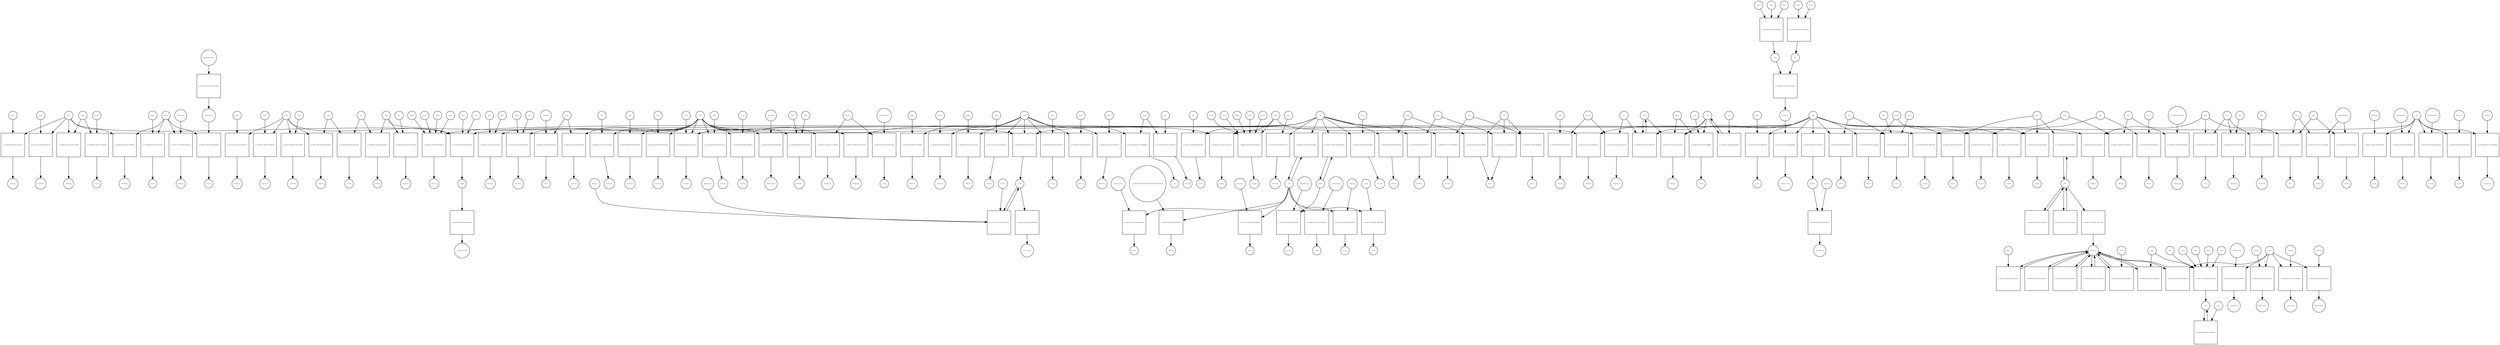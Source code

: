 strict digraph  {
Nsp14 [annotation=urn_miriam_uniprot_P0C6X7, bipartite=0, cls=macromolecule, fontsize=4, label=Nsp14, shape=circle];
"pr_4c928f9a-996b-4d59-b730-33fc15ed7a33" [annotation="", bipartite=1, cls=process, fontsize=4, label="pr_4c928f9a-996b-4d59-b730-33fc15ed7a33", shape=square];
PEG10comp [annotation="urn_miriam_doi_10.1101%2F2020.06.17.156455", bipartite=0, cls=complex, fontsize=4, label=PEG10comp, shape=circle];
PEG10 [annotation=urn_miriam_uniprot_Q86TG7, bipartite=0, cls=macromolecule, fontsize=4, label=PEG10, shape=circle];
"pr_1eaafe3d-2c0b-4567-8a9b-9f8fc3f5ca58" [annotation="", bipartite=1, cls=process, fontsize=4, label="pr_1eaafe3d-2c0b-4567-8a9b-9f8fc3f5ca58", shape=square];
ZNF250comp [annotation="urn_miriam_doi_10.1101%2F2020.06.17.156455", bipartite=0, cls=complex, fontsize=4, label=ZNF250comp, shape=circle];
ZNF250 [annotation=urn_miriam_uniprot_P15622, bipartite=0, cls=macromolecule, fontsize=4, label=ZNF250, shape=circle];
SIRT5 [annotation=urn_miriam_uniprot_Q9NXA8, bipartite=0, cls=macromolecule, fontsize=4, label=SIRT5, shape=circle];
"pr_a2003f4b-08c4-46bb-b18c-26f31f678bea" [annotation="", bipartite=1, cls=process, fontsize=4, label="pr_a2003f4b-08c4-46bb-b18c-26f31f678bea", shape=square];
SScomp [annotation=urn_miriam_pubmed_17355872, bipartite=0, cls=complex, fontsize=4, label=SScomp, shape=circle];
Suramin [annotation="urn_miriam_pubchem.compound_5361", bipartite=0, cls="simple chemical", fontsize=4, label=Suramin, shape=circle];
"pr_95b8d55e-75a1-4936-a7ef-5473e15e9699" [annotation="", bipartite=1, cls=process, fontsize=4, label="pr_95b8d55e-75a1-4936-a7ef-5473e15e9699", shape=square];
SIRT5comp [annotation=urn_miriam_pubmed_32353859, bipartite=0, cls=complex, fontsize=4, label=SIRT5comp, shape=circle];
IMPDH2 [annotation=urn_miriam_uniprot_P12268, bipartite=0, cls=macromolecule, fontsize=4, label=IMPDH2, shape=circle];
"pr_ca4512f3-d888-41a4-9f70-5b317e19755b" [annotation="", bipartite=1, cls=process, fontsize=4, label="pr_ca4512f3-d888-41a4-9f70-5b317e19755b", shape=square];
IRcomp [annotation=urn_miriam_pubmed_17139284, bipartite=0, cls=complex, fontsize=4, label=IRcomp, shape=circle];
Ribavirin [annotation="urn_miriam_pubchem.compound_37542|urn_miriam_doi_10.1016%2FS0140-6736(20)31042-4", bipartite=0, cls="simple chemical", fontsize=4, label=Ribavirin, shape=circle];
"pr_394a5793-c7f1-4423-84ff-67a8e8a9ee75" [annotation="", bipartite=1, cls=process, fontsize=4, label="pr_394a5793-c7f1-4423-84ff-67a8e8a9ee75", shape=square];
IMercomp [annotation=urn_miriam_pubmed_18506437, bipartite=0, cls=complex, fontsize=4, label=IMercomp, shape=circle];
Mercaptopurine [annotation="urn_miriam_pubchem.compound_667490", bipartite=0, cls="simple chemical", fontsize=4, label=Mercaptopurine, shape=circle];
"Mycophenolate mofetil" [annotation="urn_miriam_pubchem.compound_5281078", bipartite=0, cls="simple chemical", fontsize=4, label="Mycophenolate mofetil", shape=circle];
"pr_974ea573-491f-4c97-8138-9204d732bdfd" [annotation="", bipartite=1, cls=process, fontsize=4, label="pr_974ea573-491f-4c97-8138-9204d732bdfd", shape=square];
"Mycophenolic acid" [annotation="urn_miriam_pubchem.compound_446541|urn_miriam_pubmed_17496727", bipartite=0, cls="simple chemical", fontsize=4, label="Mycophenolic acid", shape=circle];
"pr_b5b694d3-5249-4dc7-806d-2ed446a4ef83" [annotation="", bipartite=1, cls=process, fontsize=4, label="pr_b5b694d3-5249-4dc7-806d-2ed446a4ef83", shape=square];
IMcomp [annotation=urn_miriam_pubmed_17496727, bipartite=0, cls=complex, fontsize=4, label=IMcomp, shape=circle];
"pr_82593a04-9cf4-421a-93b2-775cf8d4d2f3" [annotation="", bipartite=1, cls=process, fontsize=4, label="pr_82593a04-9cf4-421a-93b2-775cf8d4d2f3", shape=square];
INPDH2comp [annotation=urn_miriam_pubmed_32353859, bipartite=0, cls=complex, fontsize=4, label=INPDH2comp, shape=circle];
Nsp10 [annotation=urn_miriam_uniprot_P0DTD1, bipartite=0, cls=macromolecule, fontsize=4, label=Nsp10, shape=circle];
"pr_0fe7c2e9-e3bf-481c-8e02-9a875d3a3933" [annotation="", bipartite=1, cls=process, fontsize=4, label="pr_0fe7c2e9-e3bf-481c-8e02-9a875d3a3933", shape=square];
AP2A2comp [annotation=urn_miriam_pubmed_32353859, bipartite=0, cls=complex, fontsize=4, label=AP2A2comp, shape=circle];
AP2A2 [annotation=urn_miriam_uniprot_O94973, bipartite=0, cls=macromolecule, fontsize=4, label=AP2A2, shape=circle];
GFER [annotation=urn_miriam_uniprot_P55789, bipartite=0, cls=macromolecule, fontsize=4, label=GFER, shape=circle];
"pr_20115a6e-a806-488d-9dcb-363156a3b2f3" [annotation="", bipartite=1, cls=process, fontsize=4, label="pr_20115a6e-a806-488d-9dcb-363156a3b2f3", shape=square];
FGCOMP [annotation=urn_miriam_pubmed_10592235, bipartite=0, cls=complex, fontsize=4, label=FGCOMP, shape=circle];
FAD [annotation="urn_miriam_pubchem.compound_643975", bipartite=0, cls="simple chemical", fontsize=4, label=FAD, shape=circle];
"pr_9989bfe7-904a-443a-80a6-cd6f299020bc" [annotation="", bipartite=1, cls=process, fontsize=4, label="pr_9989bfe7-904a-443a-80a6-cd6f299020bc", shape=square];
GFERcomp [annotation=urn_miriam_pubmed_32353859, bipartite=0, cls=complex, fontsize=4, label=GFERcomp, shape=circle];
"pr_c9235402-f5c3-4f02-9954-4f7f09b0e7a5" [annotation="", bipartite=1, cls=process, fontsize=4, label="pr_c9235402-f5c3-4f02-9954-4f7f09b0e7a5", shape=square];
ERGIC1comp [annotation=urn_miriam_pubmed_32353859, bipartite=0, cls=complex, fontsize=4, label=ERGIC1comp, shape=circle];
ERGIC1 [annotation=urn_miriam_uniprot_Q969X5, bipartite=0, cls=macromolecule, fontsize=4, label=ERGIC1, shape=circle];
"pr_d33e4f11-04a9-440b-8cfc-f8ac0083986d" [annotation="", bipartite=1, cls=process, fontsize=4, label="pr_d33e4f11-04a9-440b-8cfc-f8ac0083986d", shape=square];
AP2M1comp [annotation=urn_miriam_pubmed_32353859, bipartite=0, cls=complex, fontsize=4, label=AP2M1comp, shape=circle];
AP2M1 [annotation=urn_miriam_uniprot_Q96CW1, bipartite=0, cls=macromolecule, fontsize=4, label=AP2M1, shape=circle];
Nsp8 [annotation="urn_miriam_uniprot_P0DTD1|urn_miriam_ncbiprotein_YP_009725304|urn_miriam_taxonomy_2697049", bipartite=0, cls=macromolecule, fontsize=4, label=Nsp8, shape=circle];
"pr_538193a4-3c1f-4f0e-a3e1-21c0e9e1b3a6" [annotation="", bipartite=1, cls=process, fontsize=4, label="pr_538193a4-3c1f-4f0e-a3e1-21c0e9e1b3a6", shape=square];
SRP54comp [annotation=urn_miriam_pubmed_32353859, bipartite=0, cls=complex, fontsize=4, label=SRP54comp, shape=circle];
SRP54 [annotation=urn_miriam_uniprot_P61011, bipartite=0, cls=macromolecule, fontsize=4, label=SRP54, shape=circle];
SRP19 [annotation=urn_miriam_uniprot_P09132, bipartite=0, cls=macromolecule, fontsize=4, label=SRP19, shape=circle];
"pr_1d65f4bb-6fae-4d41-9378-7a2174ea2836" [annotation="", bipartite=1, cls=process, fontsize=4, label="pr_1d65f4bb-6fae-4d41-9378-7a2174ea2836", shape=square];
DDX10comp [annotation=urn_miriam_pubmed_32353859, bipartite=0, cls=complex, fontsize=4, label=DDX10comp, shape=circle];
DDX10 [annotation=urn_miriam_uniprot_Q13206, bipartite=0, cls=macromolecule, fontsize=4, label=DDX10, shape=circle];
"pr_82185cc4-5f72-4692-a06b-1a65f3ed8114" [annotation="", bipartite=1, cls=process, fontsize=4, label="pr_82185cc4-5f72-4692-a06b-1a65f3ed8114", shape=square];
MEPCEcomp [annotation=urn_miriam_pubmed_29845934, bipartite=0, cls=complex, fontsize=4, label=MEPCEcomp, shape=circle];
MEPCE [annotation=urn_miriam_uniprot_Q7L2J0, bipartite=0, cls=macromolecule, fontsize=4, label=MEPCE, shape=circle];
LARP7 [annotation=urn_miriam_uniprot_Q4G0J3, bipartite=0, cls=macromolecule, fontsize=4, label=LARP7, shape=circle];
"pr_d62b7e08-df96-4267-83a0-0759fbd47220" [annotation="", bipartite=1, cls=process, fontsize=4, label="pr_d62b7e08-df96-4267-83a0-0759fbd47220", shape=square];
NGDNcomp [annotation=urn_miriam_pubmed_32353859, bipartite=0, cls=complex, fontsize=4, label=NGDNcomp, shape=circle];
NGDN [annotation=urn_miriam_uniprot_Q8NEJ9, bipartite=0, cls=macromolecule, fontsize=4, label=NGDN, shape=circle];
NARS2 [annotation=urn_miriam_uniprot_Q96I59, bipartite=0, cls=macromolecule, fontsize=4, label=NARS2, shape=circle];
"pr_020dfebf-40c7-4fdd-a479-6ac60ef17a99" [annotation="", bipartite=1, cls=process, fontsize=4, label="pr_020dfebf-40c7-4fdd-a479-6ac60ef17a99", shape=square];
NLcomp [annotation=urn_miriam_pubmed_16753178, bipartite=0, cls=complex, fontsize=4, label=NLcomp, shape=circle];
"L-Asparagine" [annotation="urn_miriam_pubchem.compound_6267", bipartite=0, cls="simple chemical", fontsize=4, label="L-Asparagine", shape=circle];
"pr_2768a3bb-bf41-492d-a4b7-803fea25dfac" [annotation="", bipartite=1, cls=process, fontsize=4, label="pr_2768a3bb-bf41-492d-a4b7-803fea25dfac", shape=square];
NARS2comp [annotation="urn_miriam_doi_10.1101%2F2020.03.31.019216", bipartite=0, cls=complex, fontsize=4, label=NARS2comp, shape=circle];
Nsp7 [annotation=urn_miriam_uniprot_P0DTD1, bipartite=0, cls=macromolecule, fontsize=4, label=Nsp7, shape=circle];
"pr_e176c341-8740-4b25-bf6f-9ef537871e1a" [annotation="", bipartite=1, cls=process, fontsize=4, label="pr_e176c341-8740-4b25-bf6f-9ef537871e1a", shape=square];
SRP72comp [annotation=urn_miriam_pubmed_32353859, bipartite=0, cls=complex, fontsize=4, label=SRP72comp, shape=circle];
SRP72 [annotation=urn_miriam_uniprot_O76094, bipartite=0, cls=macromolecule, fontsize=4, label=SRP72, shape=circle];
"pr_dfcb0c8a-0359-4297-92fe-6208ab5734f8" [annotation="", bipartite=1, cls=process, fontsize=4, label="pr_dfcb0c8a-0359-4297-92fe-6208ab5734f8", shape=square];
NOL10comp [annotation=urn_miriam_pubmed_32353859, bipartite=0, cls=complex, fontsize=4, label=NOL10comp, shape=circle];
NOL10 [annotation=urn_miriam_uniprot_Q9BSC4, bipartite=0, cls=macromolecule, fontsize=4, label=NOL10, shape=circle];
SEPSECS [annotation=urn_miriam_uniprot_Q9HD40, bipartite=0, cls=macromolecule, fontsize=4, label=SEPSECS, shape=circle];
"pr_fb23e6da-8ef6-4ec9-a994-d0cae95e59d9" [annotation="", bipartite=1, cls=process, fontsize=4, label="pr_fb23e6da-8ef6-4ec9-a994-d0cae95e59d9", shape=square];
SPcomp [annotation=urn_miriam_pubmed_17194211, bipartite=0, cls=complex, fontsize=4, label=SPcomp, shape=circle];
"Pyridoxal phosphate" [annotation="urn_miriam_pubchem.compound_1051", bipartite=0, cls="simple chemical", fontsize=4, label="Pyridoxal phosphate", shape=circle];
"pr_79deac00-473c-4362-9adc-cdcc1064b308" [annotation="", bipartite=1, cls=process, fontsize=4, label="pr_79deac00-473c-4362-9adc-cdcc1064b308", shape=square];
SEPSECScomp [annotation=urn_miriam_pubmed_32353859, bipartite=0, cls=complex, fontsize=4, label=SEPSECScomp, shape=circle];
"pr_a6cb412b-3390-4ceb-9878-a66522c074e8" [annotation="", bipartite=1, cls=process, fontsize=4, label="pr_a6cb412b-3390-4ceb-9878-a66522c074e8", shape=square];
AATFcomp [annotation=urn_miriam_pubmed_32353859, bipartite=0, cls=complex, fontsize=4, label=AATFcomp, shape=circle];
AATF [annotation=urn_miriam_uniprot_Q9NY61, bipartite=0, cls=macromolecule, fontsize=4, label=AATF, shape=circle];
MRPS5 [annotation="", bipartite=0, cls=macromolecule, fontsize=4, label=MRPS5, shape=circle];
"pr_378ab80c-5b3f-4e8b-b9b7-782eb99cd449" [annotation="", bipartite=1, cls=process, fontsize=4, label="pr_378ab80c-5b3f-4e8b-b9b7-782eb99cd449", shape=square];
MRPScomp [annotation=urn_miriam_pubmed_32353859, bipartite=0, cls=complex, fontsize=4, label=MRPScomp, shape=circle];
MRPS2 [annotation=urn_miriam_uniprot_Q9Y399, bipartite=0, cls=macromolecule, fontsize=4, label=MRPS2, shape=circle];
EXOSC2 [annotation=urn_miriam_uniprot_Q13868, bipartite=0, cls=macromolecule, fontsize=4, label=EXOSC2, shape=circle];
"pr_1b86cb6e-3732-4ad6-b57d-2850d06fc2ef" [annotation="", bipartite=1, cls=process, fontsize=4, label="pr_1b86cb6e-3732-4ad6-b57d-2850d06fc2ef", shape=square];
EXOCcomp [annotation="urn_miriam_pubmed_32353859|urn_miriam_pubmed_28514442", bipartite=0, cls=complex, fontsize=4, label=EXOCcomp, shape=circle];
EXOSC3 [annotation=urn_miriam_uniprot_Q9NQT5, bipartite=0, cls=macromolecule, fontsize=4, label=EXOSC3, shape=circle];
EXOSC5 [annotation=urn_miriam_uniprot_Q9NQT4, bipartite=0, cls=macromolecule, fontsize=4, label=EXOSC5, shape=circle];
EXOSC8 [annotation=urn_miriam_uniprot_Q96B26, bipartite=0, cls=macromolecule, fontsize=4, label=EXOSC8, shape=circle];
FOCAD [annotation=urn_miriam_uniprot_Q5VW36, bipartite=0, cls=macromolecule, fontsize=4, label=FOCAD, shape=circle];
"pr_5237854e-5da5-4f6d-beee-5c94e6acea0f" [annotation="", bipartite=1, cls=process, fontsize=4, label="pr_5237854e-5da5-4f6d-beee-5c94e6acea0f", shape=square];
FOCADcomp [annotation="urn_miriam_doi_10.1101%2F2020.06.17.156455", bipartite=0, cls=complex, fontsize=4, label=FOCADcomp, shape=circle];
"pr_cd7c9f06-bbbb-4b9a-89b6-bcaa8bb6e93e" [annotation="", bipartite=1, cls=process, fontsize=4, label="pr_cd7c9f06-bbbb-4b9a-89b6-bcaa8bb6e93e", shape=square];
CCDCcomp [annotation=urn_miriam_pubmed_32353859, bipartite=0, cls=complex, fontsize=4, label=CCDCcomp, shape=circle];
CCDC86 [annotation=urn_miriam_uniprot_Q9H6F5, bipartite=0, cls=macromolecule, fontsize=4, label=CCDC86, shape=circle];
"pr_4de6c304-5a7d-464a-846f-c905415098db" [annotation="", bipartite=1, cls=process, fontsize=4, label="pr_4de6c304-5a7d-464a-846f-c905415098db", shape=square];
MPHOSPHcomp [annotation=urn_miriam_pubmed_32353859, bipartite=0, cls=complex, fontsize=4, label=MPHOSPHcomp, shape=circle];
MPHOSPH10 [annotation=urn_miriam_uniprot_O00566, bipartite=0, cls=macromolecule, fontsize=4, label=MPHOSPH10, shape=circle];
RHOA [annotation=urn_miriam_uniprot_P61586, bipartite=0, cls=macromolecule, fontsize=4, label=RHOA, shape=circle];
"pr_922c04ab-9d41-42ee-a342-ddc669aa87be" [annotation="", bipartite=1, cls=process, fontsize=4, label="pr_922c04ab-9d41-42ee-a342-ddc669aa87be", shape=square];
RGcomp [annotation=urn_miriam_pubmed_10592235, bipartite=0, cls=complex, fontsize=4, label=RGcomp, shape=circle];
GDP [annotation="urn_miriam_pubchem.compound_135398619", bipartite=0, cls="simple chemical", fontsize=4, label=GDP, shape=circle];
"pr_1ca13922-904e-4d95-b856-c85e347177e1" [annotation="", bipartite=1, cls=process, fontsize=4, label="pr_1ca13922-904e-4d95-b856-c85e347177e1", shape=square];
RHOA7comp [annotation=urn_miriam_pubmed_32353859, bipartite=0, cls=complex, fontsize=4, label=RHOA7comp, shape=circle];
RAB7A [annotation=urn_miriam_uniprot_P51149, bipartite=0, cls=macromolecule, fontsize=4, label=RAB7A, shape=circle];
"pr_f75155da-aae9-4841-b5bc-9133e399b0f5" [annotation="", bipartite=1, cls=process, fontsize=4, label="pr_f75155da-aae9-4841-b5bc-9133e399b0f5", shape=square];
"pr_b5527067-166e-401d-a788-941a8e06cbdf" [annotation="", bipartite=1, cls=process, fontsize=4, label="pr_b5527067-166e-401d-a788-941a8e06cbdf", shape=square];
RAB7comp [annotation=urn_miriam_pubmed_32353859, bipartite=0, cls=complex, fontsize=4, label=RAB7comp, shape=circle];
COMT [annotation=urn_miriam_uniprot_P21964, bipartite=0, cls=macromolecule, fontsize=4, label=COMT, shape=circle];
"pr_ca26fbfa-e45e-4572-bcd3-ebb19995fb19" [annotation="", bipartite=1, cls=process, fontsize=4, label="pr_ca26fbfa-e45e-4572-bcd3-ebb19995fb19", shape=square];
MCcomp [annotation=urn_miriam_pubmed_1170911, bipartite=0, cls=complex, fontsize=4, label=MCcomp, shape=circle];
"2-Methoxyestradiol" [annotation="urn_miriam_pubchem.compound_66414", bipartite=0, cls="simple chemical", fontsize=4, label="2-Methoxyestradiol", shape=circle];
"pr_e76d4892-76a3-4347-94c2-db0774d79189" [annotation="", bipartite=1, cls=process, fontsize=4, label="pr_e76d4892-76a3-4347-94c2-db0774d79189", shape=square];
DNCcomp [annotation=urn_miriam_pubmed_10592235, bipartite=0, cls=complex, fontsize=4, label=DNCcomp, shape=circle];
"(3_4-DIHYDROXY-2-NITROPHENYL)(PHENYL)METHANONE" [annotation="urn_miriam_pubchem.compound_6914595", bipartite=0, cls="simple chemical", fontsize=4, label="(3_4-DIHYDROXY-2-NITROPHENYL)(PHENYL)METHANONE", shape=circle];
"pr_071ea27d-c4fe-458f-9fa7-b5d73856569c" [annotation="", bipartite=1, cls=process, fontsize=4, label="pr_071ea27d-c4fe-458f-9fa7-b5d73856569c", shape=square];
ACcomp [annotation=urn_miriam_pubmed_20196537, bipartite=0, cls=complex, fontsize=4, label=ACcomp, shape=circle];
Ademetionine [annotation="urn_miriam_pubchem.compound_34755", bipartite=0, cls="simple chemical", fontsize=4, label=Ademetionine, shape=circle];
"pr_3c359680-13c5-4db5-98c4-85c81ee5ec3e" [annotation="", bipartite=1, cls=process, fontsize=4, label="pr_3c359680-13c5-4db5-98c4-85c81ee5ec3e", shape=square];
DCcomp [annotation=urn_miriam_pubmed_17016423, bipartite=0, cls=complex, fontsize=4, label=DCcomp, shape=circle];
"3_5-Dinitrocatechol" [annotation="urn_miriam_pubchem.compound_3870203", bipartite=0, cls="simple chemical", fontsize=4, label="3_5-Dinitrocatechol", shape=circle];
"pr_cc40ae14-d4f4-42a6-a6a3-b1833c0c8710" [annotation="", bipartite=1, cls=process, fontsize=4, label="pr_cc40ae14-d4f4-42a6-a6a3-b1833c0c8710", shape=square];
NCcomp [annotation=urn_miriam_pubmed_12876237, bipartite=0, cls=complex, fontsize=4, label=NCcomp, shape=circle];
Entacapone [annotation="urn_miriam_pubchem.compound_5281081", bipartite=0, cls="simple chemical", fontsize=4, label=Entacapone, shape=circle];
"pr_6f0b2017-973b-49d6-86cd-1d6bdcf63bba" [annotation="", bipartite=1, cls=process, fontsize=4, label="pr_6f0b2017-973b-49d6-86cd-1d6bdcf63bba", shape=square];
TCcomp [annotation=urn_miriam_pubmed_20502133, bipartite=0, cls=complex, fontsize=4, label=TCcomp, shape=circle];
Tolcapone [annotation="urn_miriam_pubchem.compound_4659569", bipartite=0, cls="simple chemical", fontsize=4, label=Tolcapone, shape=circle];
"pr_45185859-e252-4856-8092-310aa4d46fdb" [annotation="", bipartite=1, cls=process, fontsize=4, label="pr_45185859-e252-4856-8092-310aa4d46fdb", shape=square];
pathogen [annotation="urn_miriam_doi_10.1101%2F2020.03.31.019216", bipartite=0, cls=complex, fontsize=4, label=pathogen, shape=circle];
"pr_4be3d975-80d0-4f5d-8036-d668745895a6" [annotation="", bipartite=1, cls=process, fontsize=4, label="pr_4be3d975-80d0-4f5d-8036-d668745895a6", shape=square];
Neutrophil_activation [annotation="urn_miriam_go_GO%3A0042119", bipartite=0, cls=phenotype, fontsize=4, label=Neutrophil_activation, shape=circle];
RALA [annotation=urn_miriam_uniprot_P11233, bipartite=0, cls=macromolecule, fontsize=4, label=RALA, shape=circle];
"pr_c6f745ff-90c1-4cf6-8b93-e0bdb38d14c6" [annotation="", bipartite=1, cls=process, fontsize=4, label="pr_c6f745ff-90c1-4cf6-8b93-e0bdb38d14c6", shape=square];
GDPcomp [annotation=urn_miriam_pubmed_10592235, bipartite=0, cls=complex, fontsize=4, label=GDPcomp, shape=circle];
"pr_2e1b993b-e587-4ce7-a355-dbe72298dc67" [annotation="", bipartite=1, cls=process, fontsize=4, label="pr_2e1b993b-e587-4ce7-a355-dbe72298dc67", shape=square];
RALAcomp [annotation=urn_miriam_pubmed_32353859, bipartite=0, cls=complex, fontsize=4, label=RALAcomp, shape=circle];
CYB5R3 [annotation=urn_miriam_uniprot_P00387, bipartite=0, cls=macromolecule, fontsize=4, label=CYB5R3, shape=circle];
"pr_96140382-2d41-44b4-b2b1-4e1d52d2aecb" [annotation="", bipartite=1, cls=process, fontsize=4, label="pr_96140382-2d41-44b4-b2b1-4e1d52d2aecb", shape=square];
FADcomp [annotation=urn_miriam_pubmed_17016423, bipartite=0, cls=complex, fontsize=4, label=FADcomp, shape=circle];
"pr_16ab6e02-e492-4c80-a437-4e5547a6d8f0" [annotation="", bipartite=1, cls=process, fontsize=4, label="pr_16ab6e02-e492-4c80-a437-4e5547a6d8f0", shape=square];
NADHcomp [annotation=urn_miriam_pubmed_17341833, bipartite=0, cls=complex, fontsize=4, label=NADHcomp, shape=circle];
NADH [annotation="urn_miriam_pubchem.compound_439153", bipartite=0, cls="simple chemical", fontsize=4, label=NADH, shape=circle];
"pr_8063e0f6-1312-4853-9e4c-8764e705c3d1" [annotation="", bipartite=1, cls=process, fontsize=4, label="pr_8063e0f6-1312-4853-9e4c-8764e705c3d1", shape=square];
CYB5R3comp [annotation=urn_miriam_pubmed_32353859, bipartite=0, cls=complex, fontsize=4, label=CYB5R3comp, shape=circle];
"pr_951c13ed-b9b2-4c56-bfdf-47cbe16f4ed0" [annotation="", bipartite=1, cls=process, fontsize=4, label="pr_951c13ed-b9b2-4c56-bfdf-47cbe16f4ed0", shape=square];
Nsp9 [annotation="urn_miriam_uniprot_P0DTD1|urn_miriam_ncbiprotein_YP_009725305", bipartite=0, cls=macromolecule, fontsize=4, label=Nsp9, shape=circle];
Nsp16 [annotation=urn_miriam_uniprot_P0C6X7, bipartite=0, cls=macromolecule, fontsize=4, label=Nsp16, shape=circle];
NEMF [annotation=urn_miriam_uniprot_O60524, bipartite=0, cls=macromolecule, fontsize=4, label=NEMF, shape=circle];
homodimer [annotation=urn_miriam_pubmed_19153232, bipartite=0, cls=complex, fontsize=4, label=homodimer, shape=circle];
"pr_ae04ccf0-83ae-4d85-942f-c39f3a78174a" [annotation="", bipartite=1, cls=process, fontsize=4, label="pr_ae04ccf0-83ae-4d85-942f-c39f3a78174a", shape=square];
RNArecognition [annotation=urn_miriam_pubmed_19153232, bipartite=0, cls=complex, fontsize=4, label=RNArecognition, shape=circle];
ssRNAoligo [annotation=urn_miriam_pubmed_19153232, bipartite=0, cls="nucleic acid feature", fontsize=4, label=ssRNAoligo, shape=circle];
"pr_9ddff41a-59f9-4f0d-9a36-47673896b13b" [annotation="", bipartite=1, cls=process, fontsize=4, label="pr_9ddff41a-59f9-4f0d-9a36-47673896b13b", shape=square];
"pr_e4f5ed1b-ecb6-4d82-944b-5b06c6dab404" [annotation="", bipartite=1, cls=process, fontsize=4, label="pr_e4f5ed1b-ecb6-4d82-944b-5b06c6dab404", shape=square];
ACSLcomp [annotation=urn_miriam_pubmed_32353859, bipartite=0, cls=complex, fontsize=4, label=ACSLcomp, shape=circle];
ACSL3 [annotation="", bipartite=0, cls=macromolecule, fontsize=4, label=ACSL3, shape=circle];
CA12 [annotation=urn_miriam_uniprot_O43570, bipartite=0, cls=macromolecule, fontsize=4, label=CA12, shape=circle];
"pr_5d46fbc1-e04b-4e3a-b06f-1835f209895d" [annotation="", bipartite=1, cls=process, fontsize=4, label="pr_5d46fbc1-e04b-4e3a-b06f-1835f209895d", shape=square];
BZcomp [annotation=urn_miriam_pubmed_19119014, bipartite=0, cls=complex, fontsize=4, label=BZcomp, shape=circle];
Benzthiazide [annotation="urn_miriam_chebi_CHEBI%3A3047|urn_miriam_pubchem.compound_2343", bipartite=0, cls="simple chemical", fontsize=4, label=Benzthiazide, shape=circle];
"pr_b0aa4486-7519-4052-b567-a6a38c82e280" [annotation="", bipartite=1, cls=process, fontsize=4, label="pr_b0aa4486-7519-4052-b567-a6a38c82e280", shape=square];
HFTcomp [annotation=urn_miriam_pubmed_19119014, bipartite=0, cls=complex, fontsize=4, label=HFTcomp, shape=circle];
Hydroflumethiazide [annotation="urn_miriam_chebi_CHEBI%3A5784|urn_miriam_pubchem.compound_70876165", bipartite=0, cls="simple chemical", fontsize=4, label=Hydroflumethiazide, shape=circle];
"pr_d9792c33-9635-489a-bd4c-ef40e52a1e8a" [annotation="", bipartite=1, cls=process, fontsize=4, label="pr_d9792c33-9635-489a-bd4c-ef40e52a1e8a", shape=square];
HCTcomp [annotation=urn_miriam_pubmed_19119014, bipartite=0, cls=complex, fontsize=4, label=HCTcomp, shape=circle];
Hydrochlorothiazide [annotation="urn_miriam_chebi_CHEBI%3A5778|urn_miriam_pubchem.compound_3639", bipartite=0, cls="simple chemical", fontsize=4, label=Hydrochlorothiazide, shape=circle];
"pr_0d6e66a5-4866-499c-8930-4b05c3d12430" [annotation="", bipartite=1, cls=process, fontsize=4, label="pr_0d6e66a5-4866-499c-8930-4b05c3d12430", shape=square];
EAcomp [annotation=urn_miriam_pubmed_20185318, bipartite=0, cls=complex, fontsize=4, label=EAcomp, shape=circle];
"Ellagic Acid" [annotation="urn_miriam_chebi_CHEBI%3A4775|urn_miriam_pubchem.compound_5281855", bipartite=0, cls="simple chemical", fontsize=4, label="Ellagic Acid", shape=circle];
"pr_ec2fc3be-5d88-4298-bc57-d47f8fae8d6a" [annotation="", bipartite=1, cls=process, fontsize=4, label="pr_ec2fc3be-5d88-4298-bc57-d47f8fae8d6a", shape=square];
ZonisamideComp [annotation=urn_miriam_pubmed_19703035, bipartite=0, cls=complex, fontsize=4, label=ZonisamideComp, shape=circle];
Zonisamide [annotation="urn_miriam_chebi_CHEBI%3A10127|urn_miriam_pubchem.substance_5734", bipartite=0, cls="simple chemical", fontsize=4, label=Zonisamide, shape=circle];
"pr_0177e014-d8b8-454b-995a-aed47b02c00d" [annotation="", bipartite=1, cls=process, fontsize=4, label="pr_0177e014-d8b8-454b-995a-aed47b02c00d", shape=square];
CA12comp [annotation="urn_miriam_doi_10.1101%2F2020.06.17.156455", bipartite=0, cls=complex, fontsize=4, label=CA12comp, shape=circle];
"pr_e1d94627-77c4-451b-9e42-bed89a506d70" [annotation="", bipartite=1, cls=process, fontsize=4, label="pr_e1d94627-77c4-451b-9e42-bed89a506d70", shape=square];
SCARB1 [annotation=urn_miriam_uniprot_Q8WTV0, bipartite=0, cls=macromolecule, fontsize=4, label=SCARB1, shape=circle];
"pr_aeeb247d-a422-469d-a4c4-30eccf07a9b7" [annotation="", bipartite=1, cls=process, fontsize=4, label="pr_aeeb247d-a422-469d-a4c4-30eccf07a9b7", shape=square];
lipidcomp [annotation=urn_miriam_pubmed_16530182, bipartite=0, cls=complex, fontsize=4, label=lipidcomp, shape=circle];
"Phosphatidyl serine" [annotation="urn_miriam_chebi_CHEBI%3A18303|urn_miriam_pubchem.compound_6323481", bipartite=0, cls="simple chemical", fontsize=4, label="Phosphatidyl serine", shape=circle];
Nsp12 [annotation=urn_miriam_uniprot_P0DTD1, bipartite=0, cls=macromolecule, fontsize=4, label=Nsp12, shape=circle];
"pr_d7715df0-35b0-4fdf-8c9b-97739439e8bb" [annotation="", bipartite=1, cls=process, fontsize=4, label="pr_d7715df0-35b0-4fdf-8c9b-97739439e8bb", shape=square];
MYCBPcomp [annotation=urn_miriam_pubmed_32353859, bipartite=0, cls=complex, fontsize=4, label=MYCBPcomp, shape=circle];
MYCBP2 [annotation=urn_miriam_uniprot_O75592, bipartite=0, cls=macromolecule, fontsize=4, label=MYCBP2, shape=circle];
"pr_13246846-5d99-4ffa-b478-f31978e252ab" [annotation="", bipartite=1, cls=process, fontsize=4, label="pr_13246846-5d99-4ffa-b478-f31978e252ab", shape=square];
ZC3H7Acomp [annotation=urn_miriam_pubmed_32353859, bipartite=0, cls=complex, fontsize=4, label=ZC3H7Acomp, shape=circle];
"ZC3H7A " [annotation=urn_miriam_uniprot_Q8IWR0, bipartite=0, cls=macromolecule, fontsize=4, label="ZC3H7A ", shape=circle];
"pr_3db5f6b1-8909-416b-931e-1a416c781bb3" [annotation="", bipartite=1, cls=process, fontsize=4, label="pr_3db5f6b1-8909-416b-931e-1a416c781bb3", shape=square];
LARPcomp [annotation=urn_miriam_pubmed_32353859, bipartite=0, cls=complex, fontsize=4, label=LARPcomp, shape=circle];
"LARP4B " [annotation=urn_miriam_uniprot_Q92615, bipartite=0, cls=macromolecule, fontsize=4, label="LARP4B ", shape=circle];
"pr_c6cc1e27-4e4d-4a02-a7dc-88bc988e01e2" [annotation="", bipartite=1, cls=process, fontsize=4, label="pr_c6cc1e27-4e4d-4a02-a7dc-88bc988e01e2", shape=square];
RBMcomp [annotation=urn_miriam_pubmed_32353859, bipartite=0, cls=complex, fontsize=4, label=RBMcomp, shape=circle];
RBM41 [annotation=urn_miriam_uniprot_Q96IZ5, bipartite=0, cls=macromolecule, fontsize=4, label=RBM41, shape=circle];
"pr_6324d917-d856-429d-98a4-b29ba8273627" [annotation="", bipartite=1, cls=process, fontsize=4, label="pr_6324d917-d856-429d-98a4-b29ba8273627", shape=square];
TCFcomp [annotation=urn_miriam_pubmed_32353859, bipartite=0, cls=complex, fontsize=4, label=TCFcomp, shape=circle];
TCF12 [annotation=urn_miriam_uniprot_Q99081, bipartite=0, cls=macromolecule, fontsize=4, label=TCF12, shape=circle];
"pr_09d7f9ad-6e61-4740-988b-eb825a17fa7b" [annotation="", bipartite=1, cls=process, fontsize=4, label="pr_09d7f9ad-6e61-4740-988b-eb825a17fa7b", shape=square];
ZNFcomp [annotation=urn_miriam_pubmed_32353859, bipartite=0, cls=complex, fontsize=4, label=ZNFcomp, shape=circle];
ZNF318 [annotation=urn_miriam_uniprot_Q5VUA4, bipartite=0, cls=macromolecule, fontsize=4, label=ZNF318, shape=circle];
BCKDK [annotation=urn_miriam_uniprot_O14874, bipartite=0, cls=macromolecule, fontsize=4, label=BCKDK, shape=circle];
"pr_fc2c79f0-abcf-4b6b-8f27-551e890a3ab8" [annotation="", bipartite=1, cls=process, fontsize=4, label="pr_fc2c79f0-abcf-4b6b-8f27-551e890a3ab8", shape=square];
ADPcomp [annotation=urn_miriam_pubmed_17016423, bipartite=0, cls=complex, fontsize=4, label=ADPcomp, shape=circle];
ADP [annotation="urn_miriam_chebi_CHEBI%3A16761|urn_miriam_pubchem.compound_6022", bipartite=0, cls="simple chemical", fontsize=4, label=ADP, shape=circle];
"pr_482c3878-ad4f-4703-a7de-c8d6894f00b3" [annotation="", bipartite=1, cls=process, fontsize=4, label="pr_482c3878-ad4f-4703-a7de-c8d6894f00b3", shape=square];
s389 [annotation=urn_miriam_pubmed_32353859, bipartite=0, cls=complex, fontsize=4, label=s389, shape=circle];
"pr_638094ca-8356-4eb9-a8e0-24c92be4c4ec" [annotation="", bipartite=1, cls=process, fontsize=4, label="pr_638094ca-8356-4eb9-a8e0-24c92be4c4ec", shape=square];
SBNOcomp [annotation=urn_miriam_pubmed_32353859, bipartite=0, cls=complex, fontsize=4, label=SBNOcomp, shape=circle];
SBNO1 [annotation=urn_miriam_uniprot_A3KN83, bipartite=0, cls=macromolecule, fontsize=4, label=SBNO1, shape=circle];
Nsp7812 [annotation="urn_miriam_doi_10.1101%2F2020.03.16.993386", bipartite=0, cls=complex, fontsize=4, label=Nsp7812, shape=circle];
"pr_3c0d96ec-2ebe-4087-8666-52c92003abd5" [annotation="", bipartite=1, cls=process, fontsize=4, label="pr_3c0d96ec-2ebe-4087-8666-52c92003abd5", shape=square];
virus_replication [annotation="urn_miriam_go_GO%3A0039694|urn_miriam_doi_10.1126%2Fscience.abc1560", bipartite=0, cls=phenotype, fontsize=4, label=virus_replication, shape=circle];
"pr_271701e2-7f6f-47c7-a69e-91a37caf1928" [annotation="", bipartite=1, cls=process, fontsize=4, label="pr_271701e2-7f6f-47c7-a69e-91a37caf1928", shape=square];
"remdesivir " [annotation="urn_miriam_chebi_CHEBI%3A145994|urn_miriam_pubchem.compound_121304016", bipartite=0, cls="simple chemical", fontsize=4, label="remdesivir ", shape=circle];
favipiravir [annotation="urn_miriam_pubchem.compound_492405|urn_miriam_pubmed_32620147", bipartite=0, cls="simple chemical", fontsize=4, label=favipiravir, shape=circle];
RdRpassembled [annotation=urn_miriam_ncbigene_8673700, bipartite=0, cls="nucleic acid feature", fontsize=4, label=RdRpassembled, shape=circle];
"pr_8402a433-3f9f-44a4-97b5-225ea27fca2d" [annotation="", bipartite=1, cls=process, fontsize=4, label="pr_8402a433-3f9f-44a4-97b5-225ea27fca2d", shape=square];
ELN [annotation=urn_miriam_uniprot_P15502, bipartite=0, cls=macromolecule, fontsize=4, label=ELN, shape=circle];
"pr_1f7abc00-72a9-4e81-ad74-c605c2613bff" [annotation="", bipartite=1, cls=process, fontsize=4, label="pr_1f7abc00-72a9-4e81-ad74-c605c2613bff", shape=square];
RofecoxibComp [annotation="urn_miriam_pubmed_17620346|urn_miriam_pubmed_16679386", bipartite=0, cls=complex, fontsize=4, label=RofecoxibComp, shape=circle];
Rofecoxib [annotation="urn_miriam_pubchem.compound_5090|urn_miriam_chebi_CHEBI%3A8887", bipartite=0, cls="simple chemical", fontsize=4, label=Rofecoxib, shape=circle];
EDNRA [annotation=urn_miriam_uniprot_P25101, bipartite=0, cls=macromolecule, fontsize=4, label=EDNRA, shape=circle];
"pr_933b35c7-b10c-4f8a-97ee-8e0a67468637" [annotation="", bipartite=1, cls=process, fontsize=4, label="pr_933b35c7-b10c-4f8a-97ee-8e0a67468637", shape=square];
EDNRAcetComp [annotation=urn_miriam_pubmed_10727528, bipartite=0, cls=complex, fontsize=4, label=EDNRAcetComp, shape=circle];
"Acetylsalicylic acid" [annotation="urn_miriam_pubchem.compound_2244|urn_miriam_chebi_CHEBI%3A15365", bipartite=0, cls="simple chemical", fontsize=4, label="Acetylsalicylic acid", shape=circle];
"pr_6e4dcdf6-4bc9-43a0-b66b-9619f61ce2da" [annotation="", bipartite=1, cls=process, fontsize=4, label="pr_6e4dcdf6-4bc9-43a0-b66b-9619f61ce2da", shape=square];
EDNRMacComp [annotation="urn_miriam_pubmed_24261583|urn_miriam_pubmed_22862294|urn_miriam_pubmed_22458347", bipartite=0, cls=complex, fontsize=4, label=EDNRMacComp, shape=circle];
Macitentan [annotation="urn_miriam_pubchem.compound_16004692|urn_miriam_chebi_CHEBI%3A76607", bipartite=0, cls="simple chemical", fontsize=4, label=Macitentan, shape=circle];
"pr_75383d66-9444-47fa-bdca-d7c74b6eb6db" [annotation="", bipartite=1, cls=process, fontsize=4, label="pr_75383d66-9444-47fa-bdca-d7c74b6eb6db", shape=square];
EDNRAmbComp [annotation=urn_miriam_pubmed_20811346, bipartite=0, cls=complex, fontsize=4, label=EDNRAmbComp, shape=circle];
Ambrisentan [annotation="urn_miriam_pubchem.compound_6918493|urn_miriam_chebi_CHEBI%3A135949", bipartite=0, cls="simple chemical", fontsize=4, label=Ambrisentan, shape=circle];
"pr_fd78bea5-e436-4304-95bd-3a1b12b92763" [annotation="", bipartite=1, cls=process, fontsize=4, label="pr_fd78bea5-e436-4304-95bd-3a1b12b92763", shape=square];
EDNRASitaComp [annotation=urn_miriam_pubmed_17472992, bipartite=0, cls=complex, fontsize=4, label=EDNRASitaComp, shape=circle];
Sitaxentan [annotation="urn_miriam_pubchem.compound_643975|urn_miriam_chebi_CHEBI%3A135736", bipartite=0, cls="simple chemical", fontsize=4, label=Sitaxentan, shape=circle];
AIFM1 [annotation=urn_miriam_uniprot_O95831, bipartite=0, cls=macromolecule, fontsize=4, label=AIFM1, shape=circle];
"pr_e896ad2d-870e-440c-88d8-84e18964d646" [annotation="", bipartite=1, cls=process, fontsize=4, label="pr_e896ad2d-870e-440c-88d8-84e18964d646", shape=square];
AIFMFlaComp [annotation="urn_miriam_pubmed_17016423|urn_miriam_pubmed_17139284|urn_miriam_pubmed_10592235", bipartite=0, cls=complex, fontsize=4, label=AIFMFlaComp, shape=circle];
"Flavin adenine dinucleotide" [annotation="urn_miriam_pubchem.compound_643975|urn_miriam_chebi_CHEBI%3A16238", bipartite=0, cls="simple chemical", fontsize=4, label="Flavin adenine dinucleotide", shape=circle];
PCSK1 [annotation="", bipartite=0, cls=macromolecule, fontsize=4, label=PCSK1, shape=circle];
"pr_b0ab4fea-6942-4720-8495-ca70c10c69fd" [annotation="", bipartite=1, cls=process, fontsize=4, label="pr_b0ab4fea-6942-4720-8495-ca70c10c69fd", shape=square];
NECENVComp [annotation=urn_miriam_pubmed_8940009, bipartite=0, cls=complex, fontsize=4, label=NECENVComp, shape=circle];
ENV [annotation="urn_miriam_uniprot_A0A517FIL8|urn_miriam_taxonomy_11676", bipartite=0, cls=macromolecule, fontsize=4, label=ENV, shape=circle];
"pr_b65e3dda-3563-49ae-b97e-7d5a314d5a76" [annotation="", bipartite=1, cls=process, fontsize=4, label="pr_b65e3dda-3563-49ae-b97e-7d5a314d5a76", shape=square];
NECINsComp [annotation="urn_miriam_pubmed_17016423|urn_miriam_pubmed_17139284", bipartite=0, cls=complex, fontsize=4, label=NECINsComp, shape=circle];
Insulin [annotation=urn_miriam_uniprot_P01308, bipartite=0, cls=macromolecule, fontsize=4, label=Insulin, shape=circle];
MAT2A [annotation=urn_miriam_uniprot_P31153, bipartite=0, cls=macromolecule, fontsize=4, label=MAT2A, shape=circle];
"pr_b4ee5157-4e92-47f7-9c71-0a423cefdd6a" [annotation="", bipartite=1, cls=process, fontsize=4, label="pr_b4ee5157-4e92-47f7-9c71-0a423cefdd6a", shape=square];
SAdComp2 [annotation="urn_miriam_pubmed_12660248|urn_miriam_pubmed_12023972|urn_miriam_pubmed_11596649", bipartite=0, cls=complex, fontsize=4, label=SAdComp2, shape=circle];
"S-Adenosylmethionine" [annotation="urn_miriam_pubchem.compound_34755|urn_miriam_chebi_CHEBI%3A15414", bipartite=0, cls="simple chemical", fontsize=4, label="S-Adenosylmethionine", shape=circle];
PTGS2 [annotation="", bipartite=0, cls=macromolecule, fontsize=4, label=PTGS2, shape=circle];
"pr_7dc0df12-6ec6-48a9-8c1f-967ee57db242" [annotation="", bipartite=1, cls=process, fontsize=4, label="pr_7dc0df12-6ec6-48a9-8c1f-967ee57db242", shape=square];
PTGScomp [annotation=urn_miriam_pubmed_20724158, bipartite=0, cls=complex, fontsize=4, label=PTGScomp, shape=circle];
MAT1A [annotation=urn_miriam_uniprot_Q00266, bipartite=0, cls=macromolecule, fontsize=4, label=MAT1A, shape=circle];
"pr_8995c419-6926-47f0-9a3e-3a6041910b76" [annotation="", bipartite=1, cls=process, fontsize=4, label="pr_8995c419-6926-47f0-9a3e-3a6041910b76", shape=square];
SAdComp [annotation="urn_miriam_pubmed_12631701|urn_miriam_pubmed_12060674|urn_miriam_pubmed_11301045|urn_miriam_pubmed_12660248", bipartite=0, cls=complex, fontsize=4, label=SAdComp, shape=circle];
Fibrillin [annotation=urn_miriam_pubmed_8702639, bipartite=0, cls=complex, fontsize=4, label=Fibrillin, shape=circle];
"pr_5be246c8-0251-4972-b0e9-7666a81ed778" [annotation="", bipartite=1, cls=process, fontsize=4, label="pr_5be246c8-0251-4972-b0e9-7666a81ed778", shape=square];
PLG [annotation=urn_miriam_uniprot_P00747, bipartite=0, cls=macromolecule, fontsize=4, label=PLG, shape=circle];
"EDN1-homo" [annotation=urn_miriam_pubmed_17678888, bipartite=0, cls=complex, fontsize=4, label="EDN1-homo", shape=circle];
"pr_4fd94189-8db1-4ad9-82dc-8472f923701b" [annotation="", bipartite=1, cls=process, fontsize=4, label="pr_4fd94189-8db1-4ad9-82dc-8472f923701b", shape=square];
"pr_bea4aa53-7dc9-4ce1-a95a-b3fe8e7642ec" [annotation="", bipartite=1, cls=process, fontsize=4, label="pr_bea4aa53-7dc9-4ce1-a95a-b3fe8e7642ec", shape=square];
gtf2f2comp [annotation=urn_miriam_pubmed_32353859, bipartite=0, cls=complex, fontsize=4, label=gtf2f2comp, shape=circle];
GTF2F2 [annotation="urn_miriam_uniprot_P13984|urn_miriam_pubmed_10428810", bipartite=0, cls=macromolecule, fontsize=4, label=GTF2F2, shape=circle];
"pr_868fcc38-877c-4eed-bd2c-0ecec6204cdc" [annotation="", bipartite=1, cls=process, fontsize=4, label="pr_868fcc38-877c-4eed-bd2c-0ecec6204cdc", shape=square];
Fibrillincomp [annotation=urn_miriam_pubmed_32353859, bipartite=0, cls=complex, fontsize=4, label=Fibrillincomp, shape=circle];
FBLN5 [annotation="", bipartite=0, cls=macromolecule, fontsize=4, label=FBLN5, shape=circle];
"pr_96d62d1f-a44e-4065-acb8-8f004fc8ecbf" [annotation="", bipartite=1, cls=process, fontsize=4, label="pr_96d62d1f-a44e-4065-acb8-8f004fc8ecbf", shape=square];
nek9comp [annotation=urn_miriam_pubmed_32353859, bipartite=0, cls=complex, fontsize=4, label=nek9comp, shape=circle];
NEK9 [annotation=urn_miriam_uniprot_Q8TD19, bipartite=0, cls=macromolecule, fontsize=4, label=NEK9, shape=circle];
"pr_9c1e95c7-9673-497f-8233-acb174a7ef5b" [annotation="", bipartite=1, cls=process, fontsize=4, label="pr_9c1e95c7-9673-497f-8233-acb174a7ef5b", shape=square];
spartcomp [annotation=urn_miriam_pubmed_32353859, bipartite=0, cls=complex, fontsize=4, label=spartcomp, shape=circle];
SPART [annotation=urn_miriam_uniprot_Q8N0X7, bipartite=0, cls=macromolecule, fontsize=4, label=SPART, shape=circle];
"pr_79415f09-c79a-44e2-97f5-9680a7282c82" [annotation="", bipartite=1, cls=process, fontsize=4, label="pr_79415f09-c79a-44e2-97f5-9680a7282c82", shape=square];
eifcomp [annotation=urn_miriam_pubmed_32353859, bipartite=0, cls=complex, fontsize=4, label=eifcomp, shape=circle];
EIF4H [annotation="urn_miriam_uniprot_Q15056|urn_miriam_pubmed_10585411|urn_miriam_pubmed_11418588", bipartite=0, cls=macromolecule, fontsize=4, label=EIF4H, shape=circle];
"pr_fdddead2-1be4-4e3f-8b41-560e33fae322" [annotation="", bipartite=1, cls=process, fontsize=4, label="pr_fdddead2-1be4-4e3f-8b41-560e33fae322", shape=square];
dcafcomp [annotation=urn_miriam_pubmed_32353859, bipartite=0, cls=complex, fontsize=4, label=dcafcomp, shape=circle];
DCAF7 [annotation="urn_miriam_uniprot_P61962|urn_miriam_pubmed_16887337|urn_miriam_pubmed_16949367", bipartite=0, cls=macromolecule, fontsize=4, label=DCAF7, shape=circle];
"pr_322ca738-ffe4-45d9-90d6-4cce05bc42f8" [annotation="", bipartite=1, cls=process, fontsize=4, label="pr_322ca738-ffe4-45d9-90d6-4cce05bc42f8", shape=square];
znfcomp [annotation=urn_miriam_pubmed_32353859, bipartite=0, cls=complex, fontsize=4, label=znfcomp, shape=circle];
ZNF503 [annotation=urn_miriam_uniprot_Q96F45, bipartite=0, cls=macromolecule, fontsize=4, label=ZNF503, shape=circle];
"pr_72108b24-af21-4196-b785-d4f711ad4b97" [annotation="", bipartite=1, cls=process, fontsize=4, label="pr_72108b24-af21-4196-b785-d4f711ad4b97", shape=square];
mibcomp [annotation=urn_miriam_pubmed_32353859, bipartite=0, cls=complex, fontsize=4, label=mibcomp, shape=circle];
MIB1 [annotation="urn_miriam_uniprot_Q86YT6|urn_miriam_pubmed_24185901", bipartite=0, cls=macromolecule, fontsize=4, label=MIB1, shape=circle];
"pr_e67621cb-a81b-4fdc-bbec-f6a1e90af323" [annotation="", bipartite=1, cls=process, fontsize=4, label="pr_e67621cb-a81b-4fdc-bbec-f6a1e90af323", shape=square];
dcafznf [annotation=urn_miriam_pubmed_27705803, bipartite=0, cls=complex, fontsize=4, label=dcafznf, shape=circle];
"pr_f70c3ab7-1192-402c-a6c6-0d6bd5ef84d6" [annotation="", bipartite=1, cls=process, fontsize=4, label="pr_f70c3ab7-1192-402c-a6c6-0d6bd5ef84d6", shape=square];
"Nuclear Pore comp" [annotation=urn_miriam_pubmed_32353859, bipartite=0, cls=complex, fontsize=4, label="Nuclear Pore comp", shape=circle];
"Nuclear Pore" [annotation=urn_miriam_pubmed_32296183, bipartite=0, cls=complex, fontsize=4, label="Nuclear Pore", shape=circle];
NUP214 [annotation=urn_miriam_uniprot_P35658, bipartite=0, cls=macromolecule, fontsize=4, label=NUP214, shape=circle];
"pr_ec427499-c97b-4ffc-954f-05ef0a68e4e0" [annotation="", bipartite=1, cls=process, fontsize=4, label="pr_ec427499-c97b-4ffc-954f-05ef0a68e4e0", shape=square];
nup2 [annotation=urn_miriam_pubmed_9049309, bipartite=0, cls=complex, fontsize=4, label=nup2, shape=circle];
NUP88 [annotation="urn_miriam_uniprot_Q99567|urn_miriam_pubmed_30543681", bipartite=0, cls=macromolecule, fontsize=4, label=NUP88, shape=circle];
"pr_3e83a92e-16c3-41df-a515-5d3d7b3d0e1d" [annotation="", bipartite=1, cls=process, fontsize=4, label="pr_3e83a92e-16c3-41df-a515-5d3d7b3d0e1d", shape=square];
nup1 [annotation=urn_miriam_pubmed_12196509, bipartite=0, cls=complex, fontsize=4, label=nup1, shape=circle];
"pr_26b1e45c-4f7d-495e-8d20-2460ab179e87" [annotation="", bipartite=1, cls=process, fontsize=4, label="pr_26b1e45c-4f7d-495e-8d20-2460ab179e87", shape=square];
"TAT-HIV" [annotation=urn_miriam_pubmed_8934526, bipartite=0, cls=complex, fontsize=4, label="TAT-HIV", shape=circle];
TAT [annotation="urn_miriam_uniprot_A6MI22|urn_miriam_taxonomy_11676", bipartite=0, cls=macromolecule, fontsize=4, label=TAT, shape=circle];
EDN1 [annotation=urn_miriam_ncbigene_1906, bipartite=0, cls="nucleic acid feature", fontsize=4, label=EDN1, shape=circle];
"pr_43b586a7-9cff-4660-8b4c-72301e53108f" [annotation="", bipartite=1, cls=process, fontsize=4, label="pr_43b586a7-9cff-4660-8b4c-72301e53108f", shape=square];
BAG6 [annotation=urn_miriam_uniprot_P46379, bipartite=0, cls=macromolecule, fontsize=4, label=BAG6, shape=circle];
"pr_d69e6de4-f1e1-48de-a532-954c935be2d1" [annotation="", bipartite=1, cls=process, fontsize=4, label="pr_d69e6de4-f1e1-48de-a532-954c935be2d1", shape=square];
Vpr [annotation="urn_miriam_uniprot_I2A5W5|urn_miriam_taxonomy_11676", bipartite=0, cls=macromolecule, fontsize=4, label=Vpr, shape=circle];
"pr_0699a827-f5f6-48ff-b365-0ca60d0b8e5f" [annotation="", bipartite=1, cls=process, fontsize=4, label="pr_0699a827-f5f6-48ff-b365-0ca60d0b8e5f", shape=square];
COPS [annotation=urn_miriam_pubmed_16045761, bipartite=0, cls=complex, fontsize=4, label=COPS, shape=circle];
"pr_30888f4e-2fc8-49a4-b757-2d4215b96326" [annotation="", bipartite=1, cls=process, fontsize=4, label="pr_30888f4e-2fc8-49a4-b757-2d4215b96326", shape=square];
COPS6 [annotation=urn_miriam_uniprot_Q7L5N1, bipartite=0, cls=macromolecule, fontsize=4, label=COPS6, shape=circle];
"pr_654bb1ed-879e-443a-a93f-bb2b7efca871" [annotation="", bipartite=1, cls=process, fontsize=4, label="pr_654bb1ed-879e-443a-a93f-bb2b7efca871", shape=square];
UBQLN4 [annotation=urn_miriam_uniprot_Q9NRR5, bipartite=0, cls=macromolecule, fontsize=4, label=UBQLN4, shape=circle];
"pr_430007ae-e9a5-4883-a433-86b6fb55f2d1" [annotation="", bipartite=1, cls=process, fontsize=4, label="pr_430007ae-e9a5-4883-a433-86b6fb55f2d1", shape=square];
"pr_3945e8e8-bf2e-4cc0-a9db-e27e6c50cdc1" [annotation="", bipartite=1, cls=process, fontsize=4, label="pr_3945e8e8-bf2e-4cc0-a9db-e27e6c50cdc1", shape=square];
NspComp [annotation=urn_miriam_pubmed_32296183, bipartite=0, cls=complex, fontsize=4, label=NspComp, shape=circle];
"pr_d36a902e-21a8-4440-bf1a-1267ca8cfb3c" [annotation="", bipartite=1, cls=process, fontsize=4, label="pr_d36a902e-21a8-4440-bf1a-1267ca8cfb3c", shape=square];
SPARTcomp [annotation=urn_miriam_pubmed_19765186, bipartite=0, cls=complex, fontsize=4, label=SPARTcomp, shape=circle];
MAT2B [annotation="urn_miriam_uniprot_Q9NZL9|urn_miriam_pubmed_10644686|urn_miriam_pubmed_23189196|urn_miriam_pubmed_25075345|urn_miriam_pubmed_23425511", bipartite=0, cls=macromolecule, fontsize=4, label=MAT2B, shape=circle];
"pr_36bc1391-c43b-4070-b6b7-bafc30397f26" [annotation="", bipartite=1, cls=process, fontsize=4, label="pr_36bc1391-c43b-4070-b6b7-bafc30397f26", shape=square];
NEC1 [annotation=urn_miriam_pubmed_25544563, bipartite=0, cls=complex, fontsize=4, label=NEC1, shape=circle];
"pr_d76073d7-95ba-4fda-bb32-dfa5e5c9cc77" [annotation="", bipartite=1, cls=process, fontsize=4, label="pr_d76073d7-95ba-4fda-bb32-dfa5e5c9cc77", shape=square];
MIBcomp [annotation=urn_miriam_pubmed_21985982, bipartite=0, cls=complex, fontsize=4, label=MIBcomp, shape=circle];
DLL1 [annotation=urn_miriam_uniprot_O00548, bipartite=0, cls=macromolecule, fontsize=4, label=DLL1, shape=circle];
"pr_d3fe8ce8-f1ae-478a-9bf2-a2674d3f5cd5" [annotation="", bipartite=1, cls=process, fontsize=4, label="pr_d3fe8ce8-f1ae-478a-9bf2-a2674d3f5cd5", shape=square];
mat2bcomp [annotation=urn_miriam_pubmed_32353859, bipartite=0, cls=complex, fontsize=4, label=mat2bcomp, shape=circle];
"pr_5f02a900-03d3-4a52-a74d-b3130bd8d806" [annotation="", bipartite=1, cls=process, fontsize=4, label="pr_5f02a900-03d3-4a52-a74d-b3130bd8d806", shape=square];
LOXcomp [annotation=urn_miriam_pubmed_14745449, bipartite=0, cls=complex, fontsize=4, label=LOXcomp, shape=circle];
LOXL1 [annotation=urn_miriam_uniprot_Q08397, bipartite=0, cls=macromolecule, fontsize=4, label=LOXL1, shape=circle];
"pr_aba1dcd5-3fe5-4c8b-ba65-6e5ebf01ae1c" [annotation="", bipartite=1, cls=process, fontsize=4, label="pr_aba1dcd5-3fe5-4c8b-ba65-6e5ebf01ae1c", shape=square];
MAT [annotation=urn_miriam_pubmed_12671891, bipartite=0, cls=complex, fontsize=4, label=MAT, shape=circle];
COPS2 [annotation=urn_miriam_uniprot_P61201, bipartite=0, cls=macromolecule, fontsize=4, label=COPS2, shape=circle];
"pr_10176cca-1755-4b8b-a970-af5625ef92eb" [annotation="", bipartite=1, cls=process, fontsize=4, label="pr_10176cca-1755-4b8b-a970-af5625ef92eb", shape=square];
COPS4 [annotation=urn_miriam_uniprot_Q9UBW8, bipartite=0, cls=macromolecule, fontsize=4, label=COPS4, shape=circle];
COPS5 [annotation=urn_miriam_uniprot_Q92905, bipartite=0, cls=macromolecule, fontsize=4, label=COPS5, shape=circle];
COPS7A [annotation=urn_miriam_uniprot_Q9UBW8, bipartite=0, cls=macromolecule, fontsize=4, label=COPS7A, shape=circle];
COPS8 [annotation=urn_miriam_uniprot_Q99627, bipartite=0, cls=macromolecule, fontsize=4, label=COPS8, shape=circle];
"pr_4eab1a5b-3a08-4f76-b703-16d5b3c083d4" [annotation="", bipartite=1, cls=process, fontsize=4, label="pr_4eab1a5b-3a08-4f76-b703-16d5b3c083d4", shape=square];
"pr_995cb31d-012b-4508-9b42-82116fca4c88" [annotation="", bipartite=1, cls=process, fontsize=4, label="pr_995cb31d-012b-4508-9b42-82116fca4c88", shape=square];
"pr_0ca4bd21-f997-4310-90d2-61a05706297b" [annotation="", bipartite=1, cls=process, fontsize=4, label="pr_0ca4bd21-f997-4310-90d2-61a05706297b", shape=square];
"pr_1073c1b0-5783-44aa-bb64-127e337d8b13" [annotation="", bipartite=1, cls=process, fontsize=4, label="pr_1073c1b0-5783-44aa-bb64-127e337d8b13", shape=square];
NEKs [annotation=urn_miriam_pubmed_28514442, bipartite=0, cls=complex, fontsize=4, label=NEKs, shape=circle];
NEK7 [annotation=urn_miriam_uniprot_Q8TDX7, bipartite=0, cls=macromolecule, fontsize=4, label=NEK7, shape=circle];
NEK6 [annotation=urn_miriam_uniprot_Q9HC98, bipartite=0, cls=macromolecule, fontsize=4, label=NEK6, shape=circle];
"pr_d08d6275-33e2-482d-9800-f2732bba0195" [annotation="", bipartite=1, cls=process, fontsize=4, label="pr_d08d6275-33e2-482d-9800-f2732bba0195", shape=square];
gtfrnapoly [annotation=urn_miriam_pubmed_26344197, bipartite=0, cls=complex, fontsize=4, label=gtfrnapoly, shape=circle];
GTF2B [annotation=urn_miriam_uniprot_Q00403, bipartite=0, cls=macromolecule, fontsize=4, label=GTF2B, shape=circle];
POLR2A [annotation=urn_miriam_uniprot_P30876, bipartite=0, cls=macromolecule, fontsize=4, label=POLR2A, shape=circle];
POLR2B [annotation=urn_miriam_uniprot_P30876, bipartite=0, cls=macromolecule, fontsize=4, label=POLR2B, shape=circle];
POLR2E [annotation=urn_miriam_uniprot_P19388, bipartite=0, cls=macromolecule, fontsize=4, label=POLR2E, shape=circle];
POLR2G [annotation=urn_miriam_uniprot_P62487, bipartite=0, cls=macromolecule, fontsize=4, label=POLR2G, shape=circle];
NUP54 [annotation=urn_miriam_uniprot_Q7Z3B4, bipartite=0, cls=macromolecule, fontsize=4, label=NUP54, shape=circle];
"pr_fdf5e9c5-9b6f-4046-befa-8b7854b49f41" [annotation="", bipartite=1, cls=process, fontsize=4, label="pr_fdf5e9c5-9b6f-4046-befa-8b7854b49f41", shape=square];
NUP58 [annotation=urn_miriam_uniprot_Q9BVL2, bipartite=0, cls=macromolecule, fontsize=4, label=NUP58, shape=circle];
NUP62 [annotation=urn_miriam_uniprot_P37198, bipartite=0, cls=macromolecule, fontsize=4, label=NUP62, shape=circle];
"pr_6c2b0101-94e2-49c3-abad-a6cac33c9469" [annotation="", bipartite=1, cls=process, fontsize=4, label="pr_6c2b0101-94e2-49c3-abad-a6cac33c9469", shape=square];
"pr_7a176551-b44d-4678-8752-d6c5cfa36f41" [annotation="", bipartite=1, cls=process, fontsize=4, label="pr_7a176551-b44d-4678-8752-d6c5cfa36f41", shape=square];
"pr_ac1f8ce8-ddcc-4dd8-b0eb-f6cd396dee8f" [annotation="", bipartite=1, cls=process, fontsize=4, label="pr_ac1f8ce8-ddcc-4dd8-b0eb-f6cd396dee8f", shape=square];
PLAT [annotation=urn_miriam_uniprot_P00750, bipartite=0, cls=macromolecule, fontsize=4, label=PLAT, shape=circle];
Nsp14 -> "pr_4c928f9a-996b-4d59-b730-33fc15ed7a33"  [annotation="", interaction_type=consumption];
Nsp14 -> "pr_1eaafe3d-2c0b-4567-8a9b-9f8fc3f5ca58"  [annotation="", interaction_type=consumption];
Nsp14 -> "pr_95b8d55e-75a1-4936-a7ef-5473e15e9699"  [annotation="", interaction_type=consumption];
Nsp14 -> "pr_82593a04-9cf4-421a-93b2-775cf8d4d2f3"  [annotation="", interaction_type=consumption];
Nsp14 -> "pr_951c13ed-b9b2-4c56-bfdf-47cbe16f4ed0"  [annotation="", interaction_type=consumption];
"pr_4c928f9a-996b-4d59-b730-33fc15ed7a33" -> PEG10comp  [annotation="", interaction_type=production];
PEG10 -> "pr_4c928f9a-996b-4d59-b730-33fc15ed7a33"  [annotation="", interaction_type=consumption];
"pr_1eaafe3d-2c0b-4567-8a9b-9f8fc3f5ca58" -> ZNF250comp  [annotation="", interaction_type=production];
ZNF250 -> "pr_1eaafe3d-2c0b-4567-8a9b-9f8fc3f5ca58"  [annotation="", interaction_type=consumption];
SIRT5 -> "pr_a2003f4b-08c4-46bb-b18c-26f31f678bea"  [annotation="", interaction_type=consumption];
SIRT5 -> "pr_95b8d55e-75a1-4936-a7ef-5473e15e9699"  [annotation="", interaction_type=consumption];
"pr_a2003f4b-08c4-46bb-b18c-26f31f678bea" -> SScomp  [annotation="", interaction_type=production];
Suramin -> "pr_a2003f4b-08c4-46bb-b18c-26f31f678bea"  [annotation="", interaction_type=consumption];
"pr_95b8d55e-75a1-4936-a7ef-5473e15e9699" -> SIRT5comp  [annotation="", interaction_type=production];
IMPDH2 -> "pr_ca4512f3-d888-41a4-9f70-5b317e19755b"  [annotation="", interaction_type=consumption];
IMPDH2 -> "pr_394a5793-c7f1-4423-84ff-67a8e8a9ee75"  [annotation="", interaction_type=consumption];
IMPDH2 -> "pr_b5b694d3-5249-4dc7-806d-2ed446a4ef83"  [annotation="", interaction_type=consumption];
IMPDH2 -> "pr_82593a04-9cf4-421a-93b2-775cf8d4d2f3"  [annotation="", interaction_type=consumption];
"pr_ca4512f3-d888-41a4-9f70-5b317e19755b" -> IRcomp  [annotation="", interaction_type=production];
Ribavirin -> "pr_ca4512f3-d888-41a4-9f70-5b317e19755b"  [annotation="", interaction_type=consumption];
"pr_394a5793-c7f1-4423-84ff-67a8e8a9ee75" -> IMercomp  [annotation="", interaction_type=production];
Mercaptopurine -> "pr_394a5793-c7f1-4423-84ff-67a8e8a9ee75"  [annotation="", interaction_type=consumption];
"Mycophenolate mofetil" -> "pr_974ea573-491f-4c97-8138-9204d732bdfd"  [annotation="", interaction_type=consumption];
"pr_974ea573-491f-4c97-8138-9204d732bdfd" -> "Mycophenolic acid"  [annotation="", interaction_type=production];
"Mycophenolic acid" -> "pr_b5b694d3-5249-4dc7-806d-2ed446a4ef83"  [annotation="", interaction_type=consumption];
"pr_b5b694d3-5249-4dc7-806d-2ed446a4ef83" -> IMcomp  [annotation="", interaction_type=production];
"pr_82593a04-9cf4-421a-93b2-775cf8d4d2f3" -> INPDH2comp  [annotation="", interaction_type=production];
Nsp10 -> "pr_0fe7c2e9-e3bf-481c-8e02-9a875d3a3933"  [annotation="", interaction_type=consumption];
Nsp10 -> "pr_9989bfe7-904a-443a-80a6-cd6f299020bc"  [annotation="", interaction_type=consumption];
Nsp10 -> "pr_c9235402-f5c3-4f02-9954-4f7f09b0e7a5"  [annotation="", interaction_type=consumption];
Nsp10 -> "pr_d33e4f11-04a9-440b-8cfc-f8ac0083986d"  [annotation="", interaction_type=consumption];
Nsp10 -> "pr_951c13ed-b9b2-4c56-bfdf-47cbe16f4ed0"  [annotation="", interaction_type=consumption];
"pr_0fe7c2e9-e3bf-481c-8e02-9a875d3a3933" -> AP2A2comp  [annotation="", interaction_type=production];
AP2A2 -> "pr_0fe7c2e9-e3bf-481c-8e02-9a875d3a3933"  [annotation="", interaction_type=consumption];
GFER -> "pr_20115a6e-a806-488d-9dcb-363156a3b2f3"  [annotation="", interaction_type=consumption];
GFER -> "pr_9989bfe7-904a-443a-80a6-cd6f299020bc"  [annotation="", interaction_type=consumption];
"pr_20115a6e-a806-488d-9dcb-363156a3b2f3" -> FGCOMP  [annotation="", interaction_type=production];
FAD -> "pr_20115a6e-a806-488d-9dcb-363156a3b2f3"  [annotation="", interaction_type=consumption];
FAD -> "pr_96140382-2d41-44b4-b2b1-4e1d52d2aecb"  [annotation="", interaction_type=consumption];
"pr_9989bfe7-904a-443a-80a6-cd6f299020bc" -> GFERcomp  [annotation="", interaction_type=production];
"pr_c9235402-f5c3-4f02-9954-4f7f09b0e7a5" -> ERGIC1comp  [annotation="", interaction_type=production];
ERGIC1 -> "pr_c9235402-f5c3-4f02-9954-4f7f09b0e7a5"  [annotation="", interaction_type=consumption];
"pr_d33e4f11-04a9-440b-8cfc-f8ac0083986d" -> AP2M1comp  [annotation="", interaction_type=production];
AP2M1 -> "pr_d33e4f11-04a9-440b-8cfc-f8ac0083986d"  [annotation="", interaction_type=consumption];
Nsp8 -> "pr_538193a4-3c1f-4f0e-a3e1-21c0e9e1b3a6"  [annotation="", interaction_type=consumption];
Nsp8 -> "pr_1d65f4bb-6fae-4d41-9378-7a2174ea2836"  [annotation="", interaction_type=consumption];
Nsp8 -> "pr_82185cc4-5f72-4692-a06b-1a65f3ed8114"  [annotation="", interaction_type=consumption];
Nsp8 -> "pr_d62b7e08-df96-4267-83a0-0759fbd47220"  [annotation="", interaction_type=consumption];
Nsp8 -> "pr_2768a3bb-bf41-492d-a4b7-803fea25dfac"  [annotation="", interaction_type=consumption];
Nsp8 -> "pr_dfcb0c8a-0359-4297-92fe-6208ab5734f8"  [annotation="", interaction_type=consumption];
Nsp8 -> "pr_79deac00-473c-4362-9adc-cdcc1064b308"  [annotation="", interaction_type=consumption];
Nsp8 -> "pr_a6cb412b-3390-4ceb-9878-a66522c074e8"  [annotation="", interaction_type=consumption];
Nsp8 -> "pr_378ab80c-5b3f-4e8b-b9b7-782eb99cd449"  [annotation="", interaction_type=consumption];
Nsp8 -> "pr_5237854e-5da5-4f6d-beee-5c94e6acea0f"  [annotation="", interaction_type=consumption];
Nsp8 -> "pr_cd7c9f06-bbbb-4b9a-89b6-bcaa8bb6e93e"  [annotation="", interaction_type=consumption];
Nsp8 -> "pr_4de6c304-5a7d-464a-846f-c905415098db"  [annotation="", interaction_type=consumption];
Nsp8 -> "pr_8402a433-3f9f-44a4-97b5-225ea27fca2d"  [annotation="", interaction_type=consumption];
Nsp8 -> "pr_3945e8e8-bf2e-4cc0-a9db-e27e6c50cdc1"  [annotation="", interaction_type=consumption];
"pr_538193a4-3c1f-4f0e-a3e1-21c0e9e1b3a6" -> SRP54comp  [annotation="", interaction_type=production];
SRP54 -> "pr_538193a4-3c1f-4f0e-a3e1-21c0e9e1b3a6"  [annotation="", interaction_type=consumption];
SRP19 -> "pr_538193a4-3c1f-4f0e-a3e1-21c0e9e1b3a6"  [annotation="", interaction_type=consumption];
"pr_1d65f4bb-6fae-4d41-9378-7a2174ea2836" -> DDX10comp  [annotation="", interaction_type=production];
DDX10 -> "pr_1d65f4bb-6fae-4d41-9378-7a2174ea2836"  [annotation="", interaction_type=consumption];
"pr_82185cc4-5f72-4692-a06b-1a65f3ed8114" -> MEPCEcomp  [annotation="", interaction_type=production];
MEPCE -> "pr_82185cc4-5f72-4692-a06b-1a65f3ed8114"  [annotation="", interaction_type=consumption];
LARP7 -> "pr_82185cc4-5f72-4692-a06b-1a65f3ed8114"  [annotation="", interaction_type=consumption];
"pr_d62b7e08-df96-4267-83a0-0759fbd47220" -> NGDNcomp  [annotation="", interaction_type=production];
NGDN -> "pr_d62b7e08-df96-4267-83a0-0759fbd47220"  [annotation="", interaction_type=consumption];
NARS2 -> "pr_020dfebf-40c7-4fdd-a479-6ac60ef17a99"  [annotation="", interaction_type=consumption];
NARS2 -> "pr_2768a3bb-bf41-492d-a4b7-803fea25dfac"  [annotation="", interaction_type=consumption];
"pr_020dfebf-40c7-4fdd-a479-6ac60ef17a99" -> NLcomp  [annotation="", interaction_type=production];
"L-Asparagine" -> "pr_020dfebf-40c7-4fdd-a479-6ac60ef17a99"  [annotation="", interaction_type=consumption];
"pr_2768a3bb-bf41-492d-a4b7-803fea25dfac" -> NARS2comp  [annotation="", interaction_type=production];
Nsp7 -> "pr_e176c341-8740-4b25-bf6f-9ef537871e1a"  [annotation="", interaction_type=consumption];
Nsp7 -> "pr_1b86cb6e-3732-4ad6-b57d-2850d06fc2ef"  [annotation="", interaction_type=consumption];
Nsp7 -> "pr_5237854e-5da5-4f6d-beee-5c94e6acea0f"  [annotation="", interaction_type=consumption];
Nsp7 -> "pr_1ca13922-904e-4d95-b856-c85e347177e1"  [annotation="", interaction_type=consumption];
Nsp7 -> "pr_b5527067-166e-401d-a788-941a8e06cbdf"  [annotation="", interaction_type=consumption];
Nsp7 -> "pr_45185859-e252-4856-8092-310aa4d46fdb"  [annotation="", interaction_type=consumption];
Nsp7 -> "pr_2e1b993b-e587-4ce7-a355-dbe72298dc67"  [annotation="", interaction_type=consumption];
Nsp7 -> "pr_8063e0f6-1312-4853-9e4c-8764e705c3d1"  [annotation="", interaction_type=consumption];
Nsp7 -> "pr_e4f5ed1b-ecb6-4d82-944b-5b06c6dab404"  [annotation="", interaction_type=consumption];
Nsp7 -> "pr_0177e014-d8b8-454b-995a-aed47b02c00d"  [annotation="", interaction_type=consumption];
Nsp7 -> "pr_e1d94627-77c4-451b-9e42-bed89a506d70"  [annotation="", interaction_type=consumption];
Nsp7 -> "pr_8402a433-3f9f-44a4-97b5-225ea27fca2d"  [annotation="", interaction_type=consumption];
"pr_e176c341-8740-4b25-bf6f-9ef537871e1a" -> SRP72comp  [annotation="", interaction_type=production];
SRP72 -> "pr_e176c341-8740-4b25-bf6f-9ef537871e1a"  [annotation="", interaction_type=consumption];
"pr_dfcb0c8a-0359-4297-92fe-6208ab5734f8" -> NOL10comp  [annotation="", interaction_type=production];
NOL10 -> "pr_dfcb0c8a-0359-4297-92fe-6208ab5734f8"  [annotation="", interaction_type=consumption];
SEPSECS -> "pr_fb23e6da-8ef6-4ec9-a994-d0cae95e59d9"  [annotation="", interaction_type=consumption];
SEPSECS -> "pr_79deac00-473c-4362-9adc-cdcc1064b308"  [annotation="", interaction_type=consumption];
"pr_fb23e6da-8ef6-4ec9-a994-d0cae95e59d9" -> SPcomp  [annotation="", interaction_type=production];
"Pyridoxal phosphate" -> "pr_fb23e6da-8ef6-4ec9-a994-d0cae95e59d9"  [annotation="", interaction_type=consumption];
"pr_79deac00-473c-4362-9adc-cdcc1064b308" -> SEPSECScomp  [annotation="", interaction_type=production];
"pr_a6cb412b-3390-4ceb-9878-a66522c074e8" -> AATFcomp  [annotation="", interaction_type=production];
AATF -> "pr_a6cb412b-3390-4ceb-9878-a66522c074e8"  [annotation="", interaction_type=consumption];
MRPS5 -> "pr_378ab80c-5b3f-4e8b-b9b7-782eb99cd449"  [annotation="", interaction_type=consumption];
"pr_378ab80c-5b3f-4e8b-b9b7-782eb99cd449" -> MRPScomp  [annotation="", interaction_type=production];
MRPS2 -> "pr_378ab80c-5b3f-4e8b-b9b7-782eb99cd449"  [annotation="", interaction_type=consumption];
EXOSC2 -> "pr_1b86cb6e-3732-4ad6-b57d-2850d06fc2ef"  [annotation="", interaction_type=consumption];
"pr_1b86cb6e-3732-4ad6-b57d-2850d06fc2ef" -> EXOCcomp  [annotation="", interaction_type=production];
EXOSC3 -> "pr_1b86cb6e-3732-4ad6-b57d-2850d06fc2ef"  [annotation="", interaction_type=consumption];
EXOSC5 -> "pr_1b86cb6e-3732-4ad6-b57d-2850d06fc2ef"  [annotation="", interaction_type=consumption];
EXOSC8 -> "pr_1b86cb6e-3732-4ad6-b57d-2850d06fc2ef"  [annotation="", interaction_type=consumption];
FOCAD -> "pr_5237854e-5da5-4f6d-beee-5c94e6acea0f"  [annotation="", interaction_type=consumption];
"pr_5237854e-5da5-4f6d-beee-5c94e6acea0f" -> FOCADcomp  [annotation="", interaction_type=production];
"pr_cd7c9f06-bbbb-4b9a-89b6-bcaa8bb6e93e" -> CCDCcomp  [annotation="", interaction_type=production];
CCDC86 -> "pr_cd7c9f06-bbbb-4b9a-89b6-bcaa8bb6e93e"  [annotation="", interaction_type=consumption];
"pr_4de6c304-5a7d-464a-846f-c905415098db" -> MPHOSPHcomp  [annotation="", interaction_type=production];
MPHOSPH10 -> "pr_4de6c304-5a7d-464a-846f-c905415098db"  [annotation="", interaction_type=consumption];
RHOA -> "pr_922c04ab-9d41-42ee-a342-ddc669aa87be"  [annotation="", interaction_type=consumption];
RHOA -> "pr_1ca13922-904e-4d95-b856-c85e347177e1"  [annotation="", interaction_type=consumption];
"pr_922c04ab-9d41-42ee-a342-ddc669aa87be" -> RGcomp  [annotation="", interaction_type=production];
GDP -> "pr_922c04ab-9d41-42ee-a342-ddc669aa87be"  [annotation="", interaction_type=consumption];
GDP -> "pr_f75155da-aae9-4841-b5bc-9133e399b0f5"  [annotation="", interaction_type=consumption];
GDP -> "pr_c6f745ff-90c1-4cf6-8b93-e0bdb38d14c6"  [annotation="", interaction_type=consumption];
"pr_1ca13922-904e-4d95-b856-c85e347177e1" -> RHOA7comp  [annotation="", interaction_type=production];
RAB7A -> "pr_f75155da-aae9-4841-b5bc-9133e399b0f5"  [annotation="", interaction_type=consumption];
RAB7A -> "pr_b5527067-166e-401d-a788-941a8e06cbdf"  [annotation="", interaction_type=consumption];
"pr_f75155da-aae9-4841-b5bc-9133e399b0f5" -> RGcomp  [annotation="", interaction_type=production];
"pr_b5527067-166e-401d-a788-941a8e06cbdf" -> RAB7comp  [annotation="", interaction_type=production];
COMT -> "pr_ca26fbfa-e45e-4572-bcd3-ebb19995fb19"  [annotation="", interaction_type=consumption];
COMT -> "pr_e76d4892-76a3-4347-94c2-db0774d79189"  [annotation="", interaction_type=consumption];
COMT -> "pr_071ea27d-c4fe-458f-9fa7-b5d73856569c"  [annotation="", interaction_type=consumption];
COMT -> "pr_3c359680-13c5-4db5-98c4-85c81ee5ec3e"  [annotation="", interaction_type=consumption];
COMT -> "pr_cc40ae14-d4f4-42a6-a6a3-b1833c0c8710"  [annotation="", interaction_type=consumption];
COMT -> "pr_6f0b2017-973b-49d6-86cd-1d6bdcf63bba"  [annotation="", interaction_type=consumption];
COMT -> "pr_45185859-e252-4856-8092-310aa4d46fdb"  [annotation="", interaction_type=consumption];
"pr_ca26fbfa-e45e-4572-bcd3-ebb19995fb19" -> MCcomp  [annotation="", interaction_type=production];
"2-Methoxyestradiol" -> "pr_ca26fbfa-e45e-4572-bcd3-ebb19995fb19"  [annotation="", interaction_type=consumption];
"pr_e76d4892-76a3-4347-94c2-db0774d79189" -> DNCcomp  [annotation="", interaction_type=production];
"(3_4-DIHYDROXY-2-NITROPHENYL)(PHENYL)METHANONE" -> "pr_e76d4892-76a3-4347-94c2-db0774d79189"  [annotation="", interaction_type=consumption];
"pr_071ea27d-c4fe-458f-9fa7-b5d73856569c" -> ACcomp  [annotation="", interaction_type=production];
Ademetionine -> "pr_071ea27d-c4fe-458f-9fa7-b5d73856569c"  [annotation="", interaction_type=consumption];
"pr_3c359680-13c5-4db5-98c4-85c81ee5ec3e" -> DCcomp  [annotation="", interaction_type=production];
"3_5-Dinitrocatechol" -> "pr_3c359680-13c5-4db5-98c4-85c81ee5ec3e"  [annotation="", interaction_type=consumption];
"pr_cc40ae14-d4f4-42a6-a6a3-b1833c0c8710" -> NCcomp  [annotation="", interaction_type=production];
Entacapone -> "pr_cc40ae14-d4f4-42a6-a6a3-b1833c0c8710"  [annotation="", interaction_type=consumption];
"pr_6f0b2017-973b-49d6-86cd-1d6bdcf63bba" -> TCcomp  [annotation="", interaction_type=production];
Tolcapone -> "pr_6f0b2017-973b-49d6-86cd-1d6bdcf63bba"  [annotation="", interaction_type=consumption];
"pr_45185859-e252-4856-8092-310aa4d46fdb" -> COMT  [annotation="", interaction_type=production];
pathogen -> "pr_4be3d975-80d0-4f5d-8036-d668745895a6"  [annotation="", interaction_type=consumption];
"pr_4be3d975-80d0-4f5d-8036-d668745895a6" -> Neutrophil_activation  [annotation="", interaction_type=production];
RALA -> "pr_c6f745ff-90c1-4cf6-8b93-e0bdb38d14c6"  [annotation="", interaction_type=consumption];
RALA -> "pr_2e1b993b-e587-4ce7-a355-dbe72298dc67"  [annotation="", interaction_type=consumption];
"pr_c6f745ff-90c1-4cf6-8b93-e0bdb38d14c6" -> GDPcomp  [annotation="", interaction_type=production];
"pr_2e1b993b-e587-4ce7-a355-dbe72298dc67" -> RALAcomp  [annotation="", interaction_type=production];
CYB5R3 -> "pr_96140382-2d41-44b4-b2b1-4e1d52d2aecb"  [annotation="", interaction_type=consumption];
CYB5R3 -> "pr_16ab6e02-e492-4c80-a437-4e5547a6d8f0"  [annotation="", interaction_type=consumption];
CYB5R3 -> "pr_8063e0f6-1312-4853-9e4c-8764e705c3d1"  [annotation="", interaction_type=consumption];
"pr_96140382-2d41-44b4-b2b1-4e1d52d2aecb" -> FADcomp  [annotation="", interaction_type=production];
"pr_16ab6e02-e492-4c80-a437-4e5547a6d8f0" -> NADHcomp  [annotation="", interaction_type=production];
NADH -> "pr_16ab6e02-e492-4c80-a437-4e5547a6d8f0"  [annotation="", interaction_type=consumption];
"pr_8063e0f6-1312-4853-9e4c-8764e705c3d1" -> CYB5R3comp  [annotation="", interaction_type=production];
"pr_951c13ed-b9b2-4c56-bfdf-47cbe16f4ed0" -> pathogen  [annotation="", interaction_type=production];
Nsp9 -> "pr_951c13ed-b9b2-4c56-bfdf-47cbe16f4ed0"  [annotation="", interaction_type=consumption];
Nsp9 -> "pr_9ddff41a-59f9-4f0d-9a36-47673896b13b"  [annotation="", interaction_type=consumption];
Nsp9 -> "pr_bea4aa53-7dc9-4ce1-a95a-b3fe8e7642ec"  [annotation="", interaction_type=consumption];
Nsp9 -> "pr_868fcc38-877c-4eed-bd2c-0ecec6204cdc"  [annotation="", interaction_type=consumption];
Nsp9 -> "pr_96d62d1f-a44e-4065-acb8-8f004fc8ecbf"  [annotation="", interaction_type=consumption];
Nsp9 -> "pr_9c1e95c7-9673-497f-8233-acb174a7ef5b"  [annotation="", interaction_type=consumption];
Nsp9 -> "pr_79415f09-c79a-44e2-97f5-9680a7282c82"  [annotation="", interaction_type=consumption];
Nsp9 -> "pr_fdddead2-1be4-4e3f-8b41-560e33fae322"  [annotation="", interaction_type=consumption];
Nsp9 -> "pr_322ca738-ffe4-45d9-90d6-4cce05bc42f8"  [annotation="", interaction_type=consumption];
Nsp9 -> "pr_72108b24-af21-4196-b785-d4f711ad4b97"  [annotation="", interaction_type=consumption];
Nsp9 -> "pr_f70c3ab7-1192-402c-a6c6-0d6bd5ef84d6"  [annotation="", interaction_type=consumption];
Nsp9 -> "pr_3945e8e8-bf2e-4cc0-a9db-e27e6c50cdc1"  [annotation="", interaction_type=consumption];
Nsp9 -> "pr_d3fe8ce8-f1ae-478a-9bf2-a2674d3f5cd5"  [annotation="", interaction_type=consumption];
Nsp16 -> "pr_951c13ed-b9b2-4c56-bfdf-47cbe16f4ed0"  [annotation="", interaction_type=consumption];
NEMF -> "pr_951c13ed-b9b2-4c56-bfdf-47cbe16f4ed0"  [annotation="", interaction_type=consumption];
homodimer -> "pr_ae04ccf0-83ae-4d85-942f-c39f3a78174a"  [annotation="", interaction_type=consumption];
"pr_ae04ccf0-83ae-4d85-942f-c39f3a78174a" -> RNArecognition  [annotation="", interaction_type=production];
ssRNAoligo -> "pr_ae04ccf0-83ae-4d85-942f-c39f3a78174a"  [annotation="", interaction_type=consumption];
"pr_9ddff41a-59f9-4f0d-9a36-47673896b13b" -> homodimer  [annotation="", interaction_type=production];
"pr_e4f5ed1b-ecb6-4d82-944b-5b06c6dab404" -> ACSLcomp  [annotation="", interaction_type=production];
ACSL3 -> "pr_e4f5ed1b-ecb6-4d82-944b-5b06c6dab404"  [annotation="", interaction_type=consumption];
CA12 -> "pr_5d46fbc1-e04b-4e3a-b06f-1835f209895d"  [annotation="", interaction_type=consumption];
CA12 -> "pr_b0aa4486-7519-4052-b567-a6a38c82e280"  [annotation="", interaction_type=consumption];
CA12 -> "pr_d9792c33-9635-489a-bd4c-ef40e52a1e8a"  [annotation="", interaction_type=consumption];
CA12 -> "pr_0d6e66a5-4866-499c-8930-4b05c3d12430"  [annotation="", interaction_type=consumption];
CA12 -> "pr_ec2fc3be-5d88-4298-bc57-d47f8fae8d6a"  [annotation="", interaction_type=consumption];
CA12 -> "pr_0177e014-d8b8-454b-995a-aed47b02c00d"  [annotation="", interaction_type=consumption];
"pr_5d46fbc1-e04b-4e3a-b06f-1835f209895d" -> BZcomp  [annotation="", interaction_type=production];
Benzthiazide -> "pr_5d46fbc1-e04b-4e3a-b06f-1835f209895d"  [annotation="", interaction_type=consumption];
"pr_b0aa4486-7519-4052-b567-a6a38c82e280" -> HFTcomp  [annotation="", interaction_type=production];
Hydroflumethiazide -> "pr_b0aa4486-7519-4052-b567-a6a38c82e280"  [annotation="", interaction_type=consumption];
"pr_d9792c33-9635-489a-bd4c-ef40e52a1e8a" -> HCTcomp  [annotation="", interaction_type=production];
Hydrochlorothiazide -> "pr_d9792c33-9635-489a-bd4c-ef40e52a1e8a"  [annotation="", interaction_type=consumption];
"pr_0d6e66a5-4866-499c-8930-4b05c3d12430" -> EAcomp  [annotation="", interaction_type=production];
"Ellagic Acid" -> "pr_0d6e66a5-4866-499c-8930-4b05c3d12430"  [annotation="", interaction_type=consumption];
"pr_ec2fc3be-5d88-4298-bc57-d47f8fae8d6a" -> ZonisamideComp  [annotation="", interaction_type=production];
Zonisamide -> "pr_ec2fc3be-5d88-4298-bc57-d47f8fae8d6a"  [annotation="", interaction_type=consumption];
"pr_0177e014-d8b8-454b-995a-aed47b02c00d" -> CA12comp  [annotation="", interaction_type=production];
"pr_e1d94627-77c4-451b-9e42-bed89a506d70" -> SCARB1  [annotation="", interaction_type=production];
SCARB1 -> "pr_e1d94627-77c4-451b-9e42-bed89a506d70"  [annotation="", interaction_type=consumption];
SCARB1 -> "pr_aeeb247d-a422-469d-a4c4-30eccf07a9b7"  [annotation="", interaction_type=consumption];
"pr_aeeb247d-a422-469d-a4c4-30eccf07a9b7" -> lipidcomp  [annotation="", interaction_type=production];
"Phosphatidyl serine" -> "pr_aeeb247d-a422-469d-a4c4-30eccf07a9b7"  [annotation="", interaction_type=consumption];
Nsp12 -> "pr_d7715df0-35b0-4fdf-8c9b-97739439e8bb"  [annotation="", interaction_type=consumption];
Nsp12 -> "pr_13246846-5d99-4ffa-b478-f31978e252ab"  [annotation="", interaction_type=consumption];
Nsp12 -> "pr_3db5f6b1-8909-416b-931e-1a416c781bb3"  [annotation="", interaction_type=consumption];
Nsp12 -> "pr_c6cc1e27-4e4d-4a02-a7dc-88bc988e01e2"  [annotation="", interaction_type=consumption];
Nsp12 -> "pr_6324d917-d856-429d-98a4-b29ba8273627"  [annotation="", interaction_type=consumption];
Nsp12 -> "pr_09d7f9ad-6e61-4740-988b-eb825a17fa7b"  [annotation="", interaction_type=consumption];
Nsp12 -> "pr_482c3878-ad4f-4703-a7de-c8d6894f00b3"  [annotation="", interaction_type=consumption];
Nsp12 -> "pr_638094ca-8356-4eb9-a8e0-24c92be4c4ec"  [annotation="", interaction_type=consumption];
Nsp12 -> "pr_8402a433-3f9f-44a4-97b5-225ea27fca2d"  [annotation="", interaction_type=consumption];
"pr_d7715df0-35b0-4fdf-8c9b-97739439e8bb" -> MYCBPcomp  [annotation="", interaction_type=production];
MYCBP2 -> "pr_d7715df0-35b0-4fdf-8c9b-97739439e8bb"  [annotation="", interaction_type=consumption];
"pr_13246846-5d99-4ffa-b478-f31978e252ab" -> ZC3H7Acomp  [annotation="", interaction_type=production];
"ZC3H7A " -> "pr_13246846-5d99-4ffa-b478-f31978e252ab"  [annotation="", interaction_type=consumption];
"pr_3db5f6b1-8909-416b-931e-1a416c781bb3" -> LARPcomp  [annotation="", interaction_type=production];
"LARP4B " -> "pr_3db5f6b1-8909-416b-931e-1a416c781bb3"  [annotation="", interaction_type=consumption];
"pr_c6cc1e27-4e4d-4a02-a7dc-88bc988e01e2" -> RBMcomp  [annotation="", interaction_type=production];
RBM41 -> "pr_c6cc1e27-4e4d-4a02-a7dc-88bc988e01e2"  [annotation="", interaction_type=consumption];
"pr_6324d917-d856-429d-98a4-b29ba8273627" -> TCFcomp  [annotation="", interaction_type=production];
TCF12 -> "pr_6324d917-d856-429d-98a4-b29ba8273627"  [annotation="", interaction_type=consumption];
"pr_09d7f9ad-6e61-4740-988b-eb825a17fa7b" -> ZNFcomp  [annotation="", interaction_type=production];
ZNF318 -> "pr_09d7f9ad-6e61-4740-988b-eb825a17fa7b"  [annotation="", interaction_type=consumption];
BCKDK -> "pr_fc2c79f0-abcf-4b6b-8f27-551e890a3ab8"  [annotation="", interaction_type=consumption];
BCKDK -> "pr_482c3878-ad4f-4703-a7de-c8d6894f00b3"  [annotation="", interaction_type=consumption];
"pr_fc2c79f0-abcf-4b6b-8f27-551e890a3ab8" -> ADPcomp  [annotation="", interaction_type=production];
ADP -> "pr_fc2c79f0-abcf-4b6b-8f27-551e890a3ab8"  [annotation="", interaction_type=consumption];
"pr_482c3878-ad4f-4703-a7de-c8d6894f00b3" -> s389  [annotation="", interaction_type=production];
"pr_638094ca-8356-4eb9-a8e0-24c92be4c4ec" -> SBNOcomp  [annotation="", interaction_type=production];
SBNO1 -> "pr_638094ca-8356-4eb9-a8e0-24c92be4c4ec"  [annotation="", interaction_type=consumption];
Nsp7812 -> "pr_3c0d96ec-2ebe-4087-8666-52c92003abd5"  [annotation="", interaction_type=consumption];
Nsp7812 -> "pr_271701e2-7f6f-47c7-a69e-91a37caf1928"  [annotation="", interaction_type=consumption];
"pr_3c0d96ec-2ebe-4087-8666-52c92003abd5" -> virus_replication  [annotation="", interaction_type=production];
"pr_271701e2-7f6f-47c7-a69e-91a37caf1928" -> Nsp7812  [annotation="", interaction_type=production];
"remdesivir " -> "pr_271701e2-7f6f-47c7-a69e-91a37caf1928"  [annotation="urn_miriam_doi_10.1126%2Fscience.abc1560|urn_miriam_pubmed_32405421", interaction_type=catalysis];
favipiravir -> "pr_271701e2-7f6f-47c7-a69e-91a37caf1928"  [annotation="urn_miriam_doi_10.1126%2Fscience.abc1560|urn_miriam_pubmed_32405421", interaction_type=catalysis];
RdRpassembled -> "pr_271701e2-7f6f-47c7-a69e-91a37caf1928"  [annotation="", interaction_type=consumption];
"pr_8402a433-3f9f-44a4-97b5-225ea27fca2d" -> Nsp7812  [annotation="", interaction_type=production];
ELN -> "pr_1f7abc00-72a9-4e81-ad74-c605c2613bff"  [annotation="", interaction_type=consumption];
ELN -> "pr_5be246c8-0251-4972-b0e9-7666a81ed778"  [annotation="", interaction_type=consumption];
"pr_1f7abc00-72a9-4e81-ad74-c605c2613bff" -> RofecoxibComp  [annotation="", interaction_type=production];
Rofecoxib -> "pr_1f7abc00-72a9-4e81-ad74-c605c2613bff"  [annotation="", interaction_type=consumption];
Rofecoxib -> "pr_7dc0df12-6ec6-48a9-8c1f-967ee57db242"  [annotation="", interaction_type=consumption];
EDNRA -> "pr_933b35c7-b10c-4f8a-97ee-8e0a67468637"  [annotation="", interaction_type=consumption];
EDNRA -> "pr_6e4dcdf6-4bc9-43a0-b66b-9619f61ce2da"  [annotation="", interaction_type=consumption];
EDNRA -> "pr_75383d66-9444-47fa-bdca-d7c74b6eb6db"  [annotation="", interaction_type=consumption];
EDNRA -> "pr_fd78bea5-e436-4304-95bd-3a1b12b92763"  [annotation="", interaction_type=consumption];
EDNRA -> "pr_430007ae-e9a5-4883-a433-86b6fb55f2d1"  [annotation="", interaction_type=consumption];
"pr_933b35c7-b10c-4f8a-97ee-8e0a67468637" -> EDNRAcetComp  [annotation="", interaction_type=production];
"Acetylsalicylic acid" -> "pr_933b35c7-b10c-4f8a-97ee-8e0a67468637"  [annotation="", interaction_type=consumption];
"pr_6e4dcdf6-4bc9-43a0-b66b-9619f61ce2da" -> EDNRMacComp  [annotation="", interaction_type=production];
Macitentan -> "pr_6e4dcdf6-4bc9-43a0-b66b-9619f61ce2da"  [annotation="", interaction_type=consumption];
"pr_75383d66-9444-47fa-bdca-d7c74b6eb6db" -> EDNRAmbComp  [annotation="", interaction_type=production];
Ambrisentan -> "pr_75383d66-9444-47fa-bdca-d7c74b6eb6db"  [annotation="", interaction_type=consumption];
"pr_fd78bea5-e436-4304-95bd-3a1b12b92763" -> EDNRASitaComp  [annotation="", interaction_type=production];
Sitaxentan -> "pr_fd78bea5-e436-4304-95bd-3a1b12b92763"  [annotation="", interaction_type=consumption];
AIFM1 -> "pr_e896ad2d-870e-440c-88d8-84e18964d646"  [annotation="", interaction_type=consumption];
AIFM1 -> "pr_d36a902e-21a8-4440-bf1a-1267ca8cfb3c"  [annotation="", interaction_type=consumption];
"pr_e896ad2d-870e-440c-88d8-84e18964d646" -> AIFMFlaComp  [annotation="", interaction_type=production];
"Flavin adenine dinucleotide" -> "pr_e896ad2d-870e-440c-88d8-84e18964d646"  [annotation="", interaction_type=consumption];
PCSK1 -> "pr_b0ab4fea-6942-4720-8495-ca70c10c69fd"  [annotation="", interaction_type=consumption];
PCSK1 -> "pr_b65e3dda-3563-49ae-b97e-7d5a314d5a76"  [annotation="", interaction_type=consumption];
PCSK1 -> "pr_36bc1391-c43b-4070-b6b7-bafc30397f26"  [annotation="", interaction_type=consumption];
"pr_b0ab4fea-6942-4720-8495-ca70c10c69fd" -> NECENVComp  [annotation="", interaction_type=production];
ENV -> "pr_b0ab4fea-6942-4720-8495-ca70c10c69fd"  [annotation="", interaction_type=consumption];
"pr_b65e3dda-3563-49ae-b97e-7d5a314d5a76" -> NECINsComp  [annotation="", interaction_type=production];
Insulin -> "pr_b65e3dda-3563-49ae-b97e-7d5a314d5a76"  [annotation="", interaction_type=consumption];
MAT2A -> "pr_b4ee5157-4e92-47f7-9c71-0a423cefdd6a"  [annotation="", interaction_type=consumption];
MAT2A -> "pr_aba1dcd5-3fe5-4c8b-ba65-6e5ebf01ae1c"  [annotation="", interaction_type=consumption];
"pr_b4ee5157-4e92-47f7-9c71-0a423cefdd6a" -> SAdComp2  [annotation="", interaction_type=production];
"S-Adenosylmethionine" -> "pr_b4ee5157-4e92-47f7-9c71-0a423cefdd6a"  [annotation="", interaction_type=consumption];
"S-Adenosylmethionine" -> "pr_8995c419-6926-47f0-9a3e-3a6041910b76"  [annotation="", interaction_type=consumption];
PTGS2 -> "pr_7dc0df12-6ec6-48a9-8c1f-967ee57db242"  [annotation="", interaction_type=consumption];
"pr_7dc0df12-6ec6-48a9-8c1f-967ee57db242" -> PTGScomp  [annotation="", interaction_type=production];
MAT1A -> "pr_8995c419-6926-47f0-9a3e-3a6041910b76"  [annotation="", interaction_type=consumption];
MAT1A -> "pr_aba1dcd5-3fe5-4c8b-ba65-6e5ebf01ae1c"  [annotation="", interaction_type=consumption];
"pr_8995c419-6926-47f0-9a3e-3a6041910b76" -> SAdComp  [annotation="", interaction_type=production];
Fibrillin -> "pr_5be246c8-0251-4972-b0e9-7666a81ed778"  [annotation="", interaction_type=consumption];
Fibrillin -> "pr_868fcc38-877c-4eed-bd2c-0ecec6204cdc"  [annotation="", interaction_type=consumption];
"pr_5be246c8-0251-4972-b0e9-7666a81ed778" -> Fibrillin  [annotation="", interaction_type=production];
PLG -> "pr_5be246c8-0251-4972-b0e9-7666a81ed778"  [annotation="urn_miriam_pubmed_10825173|urn_miriam_pubmed_10544250|urn_miriam_pubmed_21001709", interaction_type=catalysis];
PLG -> "pr_868fcc38-877c-4eed-bd2c-0ecec6204cdc"  [annotation="urn_miriam_pubmed_32353859|urn_miriam_taxonomy_2697049", interaction_type=catalysis];
PLG -> "pr_5f02a900-03d3-4a52-a74d-b3130bd8d806"  [annotation="urn_miriam_pubmed_14745449|urn_miriam_pubmed_21001709", interaction_type=catalysis];
PLG -> "pr_ac1f8ce8-ddcc-4dd8-b0eb-f6cd396dee8f"  [annotation="", interaction_type=consumption];
"EDN1-homo" -> "pr_4fd94189-8db1-4ad9-82dc-8472f923701b"  [annotation="", interaction_type=consumption];
"EDN1-homo" -> "pr_d69e6de4-f1e1-48de-a532-954c935be2d1"  [annotation="", interaction_type=consumption];
"EDN1-homo" -> "pr_30888f4e-2fc8-49a4-b757-2d4215b96326"  [annotation="", interaction_type=consumption];
"EDN1-homo" -> "pr_654bb1ed-879e-443a-a93f-bb2b7efca871"  [annotation="", interaction_type=consumption];
"EDN1-homo" -> "pr_430007ae-e9a5-4883-a433-86b6fb55f2d1"  [annotation="", interaction_type=consumption];
"EDN1-homo" -> "pr_4eab1a5b-3a08-4f76-b703-16d5b3c083d4"  [annotation="", interaction_type=consumption];
"EDN1-homo" -> "pr_995cb31d-012b-4508-9b42-82116fca4c88"  [annotation="", interaction_type=consumption];
"pr_4fd94189-8db1-4ad9-82dc-8472f923701b" -> "EDN1-homo"  [annotation="", interaction_type=production];
"pr_bea4aa53-7dc9-4ce1-a95a-b3fe8e7642ec" -> gtf2f2comp  [annotation="", interaction_type=production];
GTF2F2 -> "pr_bea4aa53-7dc9-4ce1-a95a-b3fe8e7642ec"  [annotation="", interaction_type=consumption];
GTF2F2 -> "pr_26b1e45c-4f7d-495e-8d20-2460ab179e87"  [annotation="", interaction_type=consumption];
GTF2F2 -> "pr_d08d6275-33e2-482d-9800-f2732bba0195"  [annotation="", interaction_type=consumption];
"pr_868fcc38-877c-4eed-bd2c-0ecec6204cdc" -> Fibrillincomp  [annotation="", interaction_type=production];
FBLN5 -> "pr_868fcc38-877c-4eed-bd2c-0ecec6204cdc"  [annotation="", interaction_type=consumption];
FBLN5 -> "pr_5f02a900-03d3-4a52-a74d-b3130bd8d806"  [annotation="", interaction_type=consumption];
"pr_96d62d1f-a44e-4065-acb8-8f004fc8ecbf" -> nek9comp  [annotation="", interaction_type=production];
NEK9 -> "pr_96d62d1f-a44e-4065-acb8-8f004fc8ecbf"  [annotation="", interaction_type=consumption];
NEK9 -> "pr_1073c1b0-5783-44aa-bb64-127e337d8b13"  [annotation="", interaction_type=consumption];
"pr_9c1e95c7-9673-497f-8233-acb174a7ef5b" -> spartcomp  [annotation="", interaction_type=production];
SPART -> "pr_9c1e95c7-9673-497f-8233-acb174a7ef5b"  [annotation="", interaction_type=consumption];
SPART -> "pr_d36a902e-21a8-4440-bf1a-1267ca8cfb3c"  [annotation="", interaction_type=consumption];
"pr_79415f09-c79a-44e2-97f5-9680a7282c82" -> eifcomp  [annotation="", interaction_type=production];
EIF4H -> "pr_79415f09-c79a-44e2-97f5-9680a7282c82"  [annotation="", interaction_type=consumption];
"pr_fdddead2-1be4-4e3f-8b41-560e33fae322" -> dcafcomp  [annotation="", interaction_type=production];
DCAF7 -> "pr_fdddead2-1be4-4e3f-8b41-560e33fae322"  [annotation="", interaction_type=consumption];
DCAF7 -> "pr_e67621cb-a81b-4fdc-bbec-f6a1e90af323"  [annotation="", interaction_type=consumption];
DCAF7 -> "pr_7a176551-b44d-4678-8752-d6c5cfa36f41"  [annotation=urn_miriam_pubmed_27880803, interaction_type=catalysis];
"pr_322ca738-ffe4-45d9-90d6-4cce05bc42f8" -> znfcomp  [annotation="", interaction_type=production];
ZNF503 -> "pr_322ca738-ffe4-45d9-90d6-4cce05bc42f8"  [annotation="", interaction_type=consumption];
ZNF503 -> "pr_e67621cb-a81b-4fdc-bbec-f6a1e90af323"  [annotation="", interaction_type=consumption];
"pr_72108b24-af21-4196-b785-d4f711ad4b97" -> mibcomp  [annotation="", interaction_type=production];
MIB1 -> "pr_72108b24-af21-4196-b785-d4f711ad4b97"  [annotation="", interaction_type=consumption];
MIB1 -> "pr_d76073d7-95ba-4fda-bb32-dfa5e5c9cc77"  [annotation="", interaction_type=consumption];
"pr_e67621cb-a81b-4fdc-bbec-f6a1e90af323" -> dcafznf  [annotation="", interaction_type=production];
"pr_f70c3ab7-1192-402c-a6c6-0d6bd5ef84d6" -> "Nuclear Pore comp"  [annotation="", interaction_type=production];
"Nuclear Pore" -> "pr_f70c3ab7-1192-402c-a6c6-0d6bd5ef84d6"  [annotation="", interaction_type=consumption];
NUP214 -> "pr_ec427499-c97b-4ffc-954f-05ef0a68e4e0"  [annotation="", interaction_type=consumption];
"pr_ec427499-c97b-4ffc-954f-05ef0a68e4e0" -> nup2  [annotation="", interaction_type=production];
nup2 -> "pr_3e83a92e-16c3-41df-a515-5d3d7b3d0e1d"  [annotation="", interaction_type=consumption];
NUP88 -> "pr_ec427499-c97b-4ffc-954f-05ef0a68e4e0"  [annotation="", interaction_type=consumption];
"pr_3e83a92e-16c3-41df-a515-5d3d7b3d0e1d" -> "Nuclear Pore"  [annotation="", interaction_type=production];
nup1 -> "pr_3e83a92e-16c3-41df-a515-5d3d7b3d0e1d"  [annotation="", interaction_type=consumption];
"pr_26b1e45c-4f7d-495e-8d20-2460ab179e87" -> "TAT-HIV"  [annotation="", interaction_type=production];
TAT -> "pr_26b1e45c-4f7d-495e-8d20-2460ab179e87"  [annotation="", interaction_type=consumption];
EDN1 -> "pr_43b586a7-9cff-4660-8b4c-72301e53108f"  [annotation="", interaction_type=consumption];
EDN1 -> "pr_0ca4bd21-f997-4310-90d2-61a05706297b"  [annotation="", interaction_type=consumption];
EDN1 -> "pr_6c2b0101-94e2-49c3-abad-a6cac33c9469"  [annotation="", interaction_type=consumption];
EDN1 -> "pr_7a176551-b44d-4678-8752-d6c5cfa36f41"  [annotation="", interaction_type=consumption];
"pr_43b586a7-9cff-4660-8b4c-72301e53108f" -> "EDN1-homo"  [annotation="", interaction_type=production];
BAG6 -> "pr_d69e6de4-f1e1-48de-a532-954c935be2d1"  [annotation="", interaction_type=consumption];
"pr_d69e6de4-f1e1-48de-a532-954c935be2d1" -> "EDN1-homo"  [annotation="", interaction_type=production];
Vpr -> "pr_0699a827-f5f6-48ff-b365-0ca60d0b8e5f"  [annotation="", interaction_type=consumption];
"pr_0699a827-f5f6-48ff-b365-0ca60d0b8e5f" -> COPS  [annotation="", interaction_type=production];
COPS -> "pr_0699a827-f5f6-48ff-b365-0ca60d0b8e5f"  [annotation="", interaction_type=consumption];
"pr_30888f4e-2fc8-49a4-b757-2d4215b96326" -> "EDN1-homo"  [annotation="", interaction_type=production];
COPS6 -> "pr_30888f4e-2fc8-49a4-b757-2d4215b96326"  [annotation="", interaction_type=consumption];
COPS6 -> "pr_10176cca-1755-4b8b-a970-af5625ef92eb"  [annotation="", interaction_type=consumption];
"pr_654bb1ed-879e-443a-a93f-bb2b7efca871" -> "EDN1-homo"  [annotation="", interaction_type=production];
UBQLN4 -> "pr_654bb1ed-879e-443a-a93f-bb2b7efca871"  [annotation="", interaction_type=consumption];
"pr_430007ae-e9a5-4883-a433-86b6fb55f2d1" -> "EDN1-homo"  [annotation="", interaction_type=production];
"pr_3945e8e8-bf2e-4cc0-a9db-e27e6c50cdc1" -> NspComp  [annotation="", interaction_type=production];
"pr_d36a902e-21a8-4440-bf1a-1267ca8cfb3c" -> SPARTcomp  [annotation="", interaction_type=production];
MAT2B -> "pr_36bc1391-c43b-4070-b6b7-bafc30397f26"  [annotation="", interaction_type=consumption];
MAT2B -> "pr_d3fe8ce8-f1ae-478a-9bf2-a2674d3f5cd5"  [annotation="", interaction_type=consumption];
MAT2B -> "pr_aba1dcd5-3fe5-4c8b-ba65-6e5ebf01ae1c"  [annotation="", interaction_type=consumption];
"pr_36bc1391-c43b-4070-b6b7-bafc30397f26" -> NEC1  [annotation="", interaction_type=production];
"pr_d76073d7-95ba-4fda-bb32-dfa5e5c9cc77" -> MIBcomp  [annotation="", interaction_type=production];
DLL1 -> "pr_d76073d7-95ba-4fda-bb32-dfa5e5c9cc77"  [annotation="", interaction_type=consumption];
"pr_d3fe8ce8-f1ae-478a-9bf2-a2674d3f5cd5" -> mat2bcomp  [annotation="", interaction_type=production];
"pr_5f02a900-03d3-4a52-a74d-b3130bd8d806" -> LOXcomp  [annotation="", interaction_type=production];
LOXL1 -> "pr_5f02a900-03d3-4a52-a74d-b3130bd8d806"  [annotation="", interaction_type=consumption];
"pr_aba1dcd5-3fe5-4c8b-ba65-6e5ebf01ae1c" -> MAT  [annotation="", interaction_type=production];
COPS2 -> "pr_10176cca-1755-4b8b-a970-af5625ef92eb"  [annotation="", interaction_type=consumption];
"pr_10176cca-1755-4b8b-a970-af5625ef92eb" -> COPS  [annotation="", interaction_type=production];
COPS4 -> "pr_10176cca-1755-4b8b-a970-af5625ef92eb"  [annotation="", interaction_type=consumption];
COPS5 -> "pr_10176cca-1755-4b8b-a970-af5625ef92eb"  [annotation="", interaction_type=consumption];
COPS7A -> "pr_10176cca-1755-4b8b-a970-af5625ef92eb"  [annotation="", interaction_type=consumption];
COPS8 -> "pr_10176cca-1755-4b8b-a970-af5625ef92eb"  [annotation="", interaction_type=consumption];
"pr_4eab1a5b-3a08-4f76-b703-16d5b3c083d4" -> "EDN1-homo"  [annotation="", interaction_type=production];
"pr_995cb31d-012b-4508-9b42-82116fca4c88" -> "EDN1-homo"  [annotation="", interaction_type=production];
"pr_0ca4bd21-f997-4310-90d2-61a05706297b" -> EDN1  [annotation="", interaction_type=production];
"pr_1073c1b0-5783-44aa-bb64-127e337d8b13" -> NEKs  [annotation="", interaction_type=production];
NEK7 -> "pr_1073c1b0-5783-44aa-bb64-127e337d8b13"  [annotation="", interaction_type=consumption];
NEK6 -> "pr_1073c1b0-5783-44aa-bb64-127e337d8b13"  [annotation="", interaction_type=consumption];
"pr_d08d6275-33e2-482d-9800-f2732bba0195" -> gtfrnapoly  [annotation="", interaction_type=production];
GTF2B -> "pr_d08d6275-33e2-482d-9800-f2732bba0195"  [annotation="", interaction_type=consumption];
POLR2A -> "pr_d08d6275-33e2-482d-9800-f2732bba0195"  [annotation="", interaction_type=consumption];
POLR2B -> "pr_d08d6275-33e2-482d-9800-f2732bba0195"  [annotation="", interaction_type=consumption];
POLR2E -> "pr_d08d6275-33e2-482d-9800-f2732bba0195"  [annotation="", interaction_type=consumption];
POLR2G -> "pr_d08d6275-33e2-482d-9800-f2732bba0195"  [annotation="", interaction_type=consumption];
NUP54 -> "pr_fdf5e9c5-9b6f-4046-befa-8b7854b49f41"  [annotation="", interaction_type=consumption];
"pr_fdf5e9c5-9b6f-4046-befa-8b7854b49f41" -> nup1  [annotation="", interaction_type=production];
NUP58 -> "pr_fdf5e9c5-9b6f-4046-befa-8b7854b49f41"  [annotation="", interaction_type=consumption];
NUP62 -> "pr_fdf5e9c5-9b6f-4046-befa-8b7854b49f41"  [annotation="", interaction_type=consumption];
"pr_6c2b0101-94e2-49c3-abad-a6cac33c9469" -> EDN1  [annotation="", interaction_type=production];
"pr_7a176551-b44d-4678-8752-d6c5cfa36f41" -> EDN1  [annotation="", interaction_type=production];
"pr_ac1f8ce8-ddcc-4dd8-b0eb-f6cd396dee8f" -> PLG  [annotation="", interaction_type=production];
PLAT -> "pr_ac1f8ce8-ddcc-4dd8-b0eb-f6cd396dee8f"  [annotation=urn_miriam_pubmed_5006793, interaction_type=catalysis];
}
